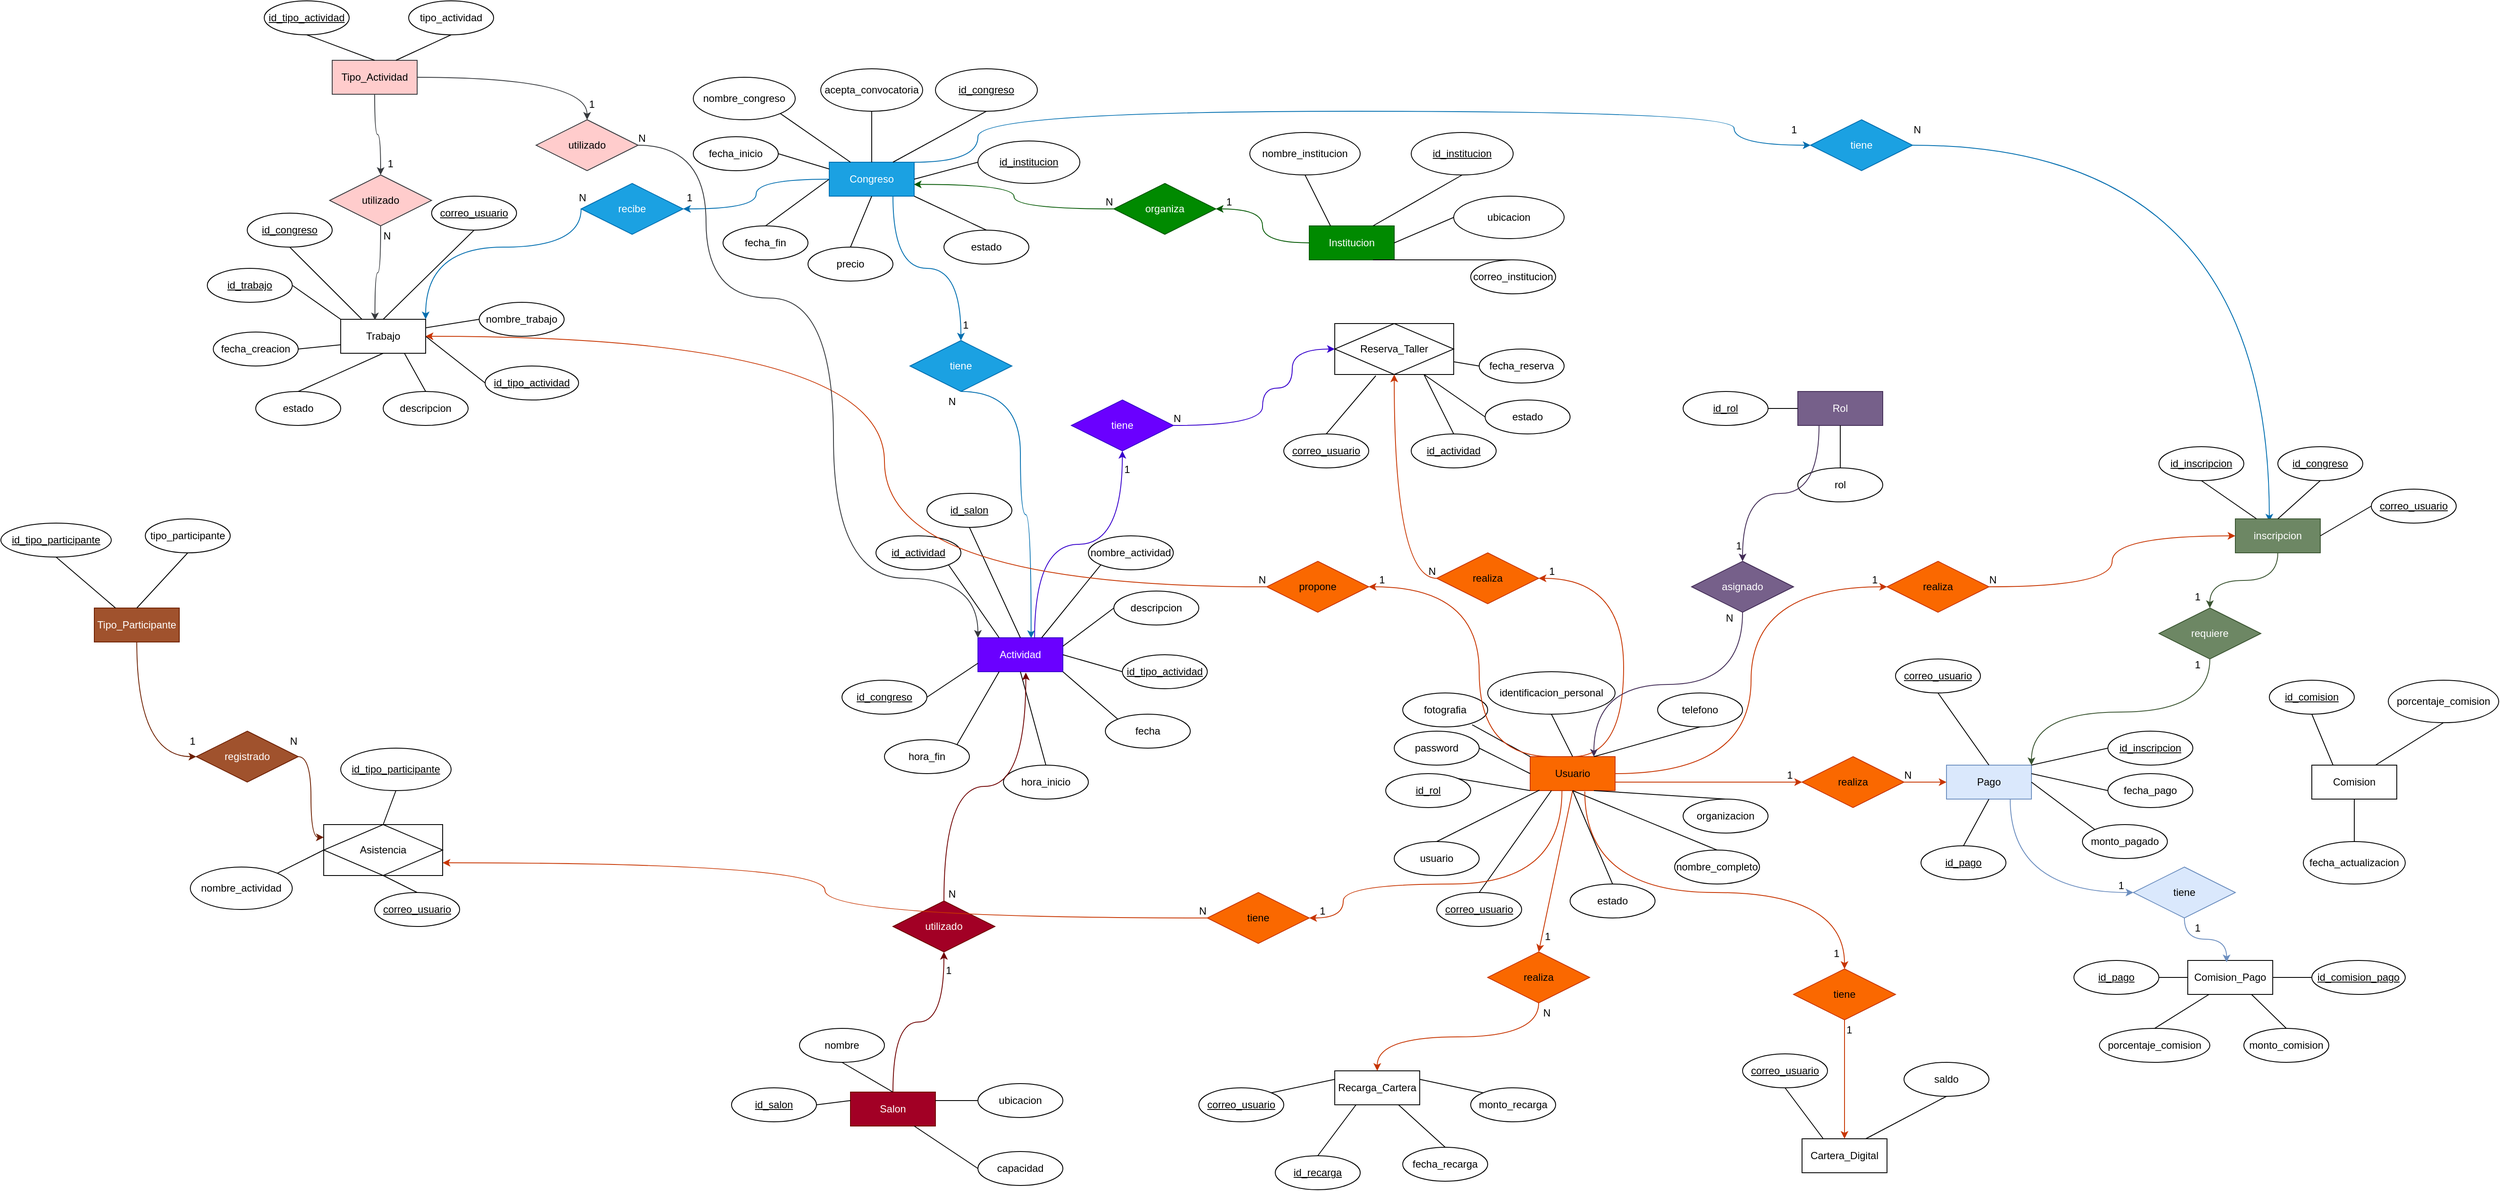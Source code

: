 <mxfile version="28.2.3">
  <diagram name="Página-1" id="9tddCAyyv5_jmZBTEzsa">
    <mxGraphModel grid="1" page="1" gridSize="10" guides="1" tooltips="1" connect="1" arrows="1" fold="1" pageScale="1" pageWidth="827" pageHeight="1169" math="0" shadow="0">
      <root>
        <mxCell id="0" />
        <mxCell id="1" parent="0" />
        <mxCell id="QORwbKje30vpNNg77NLy-1" value="&lt;div&gt;Congreso&lt;/div&gt;" style="whiteSpace=wrap;html=1;align=center;fillColor=#1ba1e2;fontColor=#ffffff;strokeColor=#006EAF;" vertex="1" parent="1">
          <mxGeometry x="-45" y="30" width="100" height="40" as="geometry" />
        </mxCell>
        <mxCell id="QORwbKje30vpNNg77NLy-2" value="nombre_congreso" style="ellipse;whiteSpace=wrap;html=1;align=center;" vertex="1" parent="1">
          <mxGeometry x="-205" y="-70" width="120" height="50" as="geometry" />
        </mxCell>
        <mxCell id="QORwbKje30vpNNg77NLy-5" value="Institucion" style="whiteSpace=wrap;html=1;align=center;fillColor=#008a00;fontColor=#ffffff;strokeColor=#005700;" vertex="1" parent="1">
          <mxGeometry x="520" y="105" width="100" height="40" as="geometry" />
        </mxCell>
        <mxCell id="QORwbKje30vpNNg77NLy-6" value="nombre_institucion" style="ellipse;whiteSpace=wrap;html=1;align=center;" vertex="1" parent="1">
          <mxGeometry x="450" y="-5" width="130" height="50" as="geometry" />
        </mxCell>
        <mxCell id="QORwbKje30vpNNg77NLy-9" value="&lt;div&gt;id_institucion&lt;/div&gt;" style="ellipse;whiteSpace=wrap;html=1;align=center;fontStyle=4;" vertex="1" parent="1">
          <mxGeometry x="640" y="-5" width="120" height="50" as="geometry" />
        </mxCell>
        <mxCell id="QORwbKje30vpNNg77NLy-10" value="&lt;div&gt;id_congreso&lt;/div&gt;" style="ellipse;whiteSpace=wrap;html=1;align=center;fontStyle=4;" vertex="1" parent="1">
          <mxGeometry x="80" y="-80" width="120" height="50" as="geometry" />
        </mxCell>
        <mxCell id="QORwbKje30vpNNg77NLy-13" value="ubicacion" style="ellipse;whiteSpace=wrap;html=1;align=center;" vertex="1" parent="1">
          <mxGeometry x="690" y="70" width="130" height="50" as="geometry" />
        </mxCell>
        <mxCell id="QORwbKje30vpNNg77NLy-14" value="&lt;div&gt;id_institucion&lt;/div&gt;" style="ellipse;whiteSpace=wrap;html=1;align=center;fontStyle=4;" vertex="1" parent="1">
          <mxGeometry x="130" y="5" width="120" height="50" as="geometry" />
        </mxCell>
        <mxCell id="QORwbKje30vpNNg77NLy-22" value="&lt;div&gt;Rol&lt;/div&gt;" style="whiteSpace=wrap;html=1;align=center;fillColor=#76608a;fontColor=#ffffff;strokeColor=#432D57;" vertex="1" parent="1">
          <mxGeometry x="1095" y="300" width="100" height="40" as="geometry" />
        </mxCell>
        <mxCell id="QORwbKje30vpNNg77NLy-23" value="id_rol" style="ellipse;whiteSpace=wrap;html=1;align=center;fontStyle=4;" vertex="1" parent="1">
          <mxGeometry x="960" y="300" width="100" height="40" as="geometry" />
        </mxCell>
        <mxCell id="QORwbKje30vpNNg77NLy-24" value="rol" style="ellipse;whiteSpace=wrap;html=1;align=center;" vertex="1" parent="1">
          <mxGeometry x="1095" y="390" width="100" height="40" as="geometry" />
        </mxCell>
        <mxCell id="QORwbKje30vpNNg77NLy-26" value="Usuario" style="whiteSpace=wrap;html=1;align=center;fillColor=#fa6800;fontColor=#000000;strokeColor=#C73500;" vertex="1" parent="1">
          <mxGeometry x="780" y="730" width="100" height="40" as="geometry" />
        </mxCell>
        <mxCell id="QORwbKje30vpNNg77NLy-27" value="nombre_completo" style="ellipse;whiteSpace=wrap;html=1;align=center;" vertex="1" parent="1">
          <mxGeometry x="950" y="840" width="100" height="40" as="geometry" />
        </mxCell>
        <mxCell id="QORwbKje30vpNNg77NLy-28" value="correo_usuario" style="ellipse;whiteSpace=wrap;html=1;align=center;fontStyle=4;" vertex="1" parent="1">
          <mxGeometry x="670" y="890" width="100" height="40" as="geometry" />
        </mxCell>
        <mxCell id="QORwbKje30vpNNg77NLy-33" value="fotografia" style="ellipse;whiteSpace=wrap;html=1;align=center;" vertex="1" parent="1">
          <mxGeometry x="630" y="655" width="100" height="40" as="geometry" />
        </mxCell>
        <mxCell id="QORwbKje30vpNNg77NLy-34" value="organizacion" style="ellipse;whiteSpace=wrap;html=1;align=center;" vertex="1" parent="1">
          <mxGeometry x="960" y="780" width="100" height="40" as="geometry" />
        </mxCell>
        <mxCell id="QORwbKje30vpNNg77NLy-36" value="telefono" style="ellipse;whiteSpace=wrap;html=1;align=center;" vertex="1" parent="1">
          <mxGeometry x="930" y="655" width="100" height="40" as="geometry" />
        </mxCell>
        <mxCell id="QORwbKje30vpNNg77NLy-37" value="identificacion_personal" style="ellipse;whiteSpace=wrap;html=1;align=center;" vertex="1" parent="1">
          <mxGeometry x="730" y="630" width="150" height="50" as="geometry" />
        </mxCell>
        <mxCell id="QORwbKje30vpNNg77NLy-38" value="" style="endArrow=none;html=1;rounded=0;exitX=0.817;exitY=0.936;exitDx=0;exitDy=0;entryX=0;entryY=0;entryDx=0;entryDy=0;exitPerimeter=0;" edge="1" parent="1" source="QORwbKje30vpNNg77NLy-33" target="QORwbKje30vpNNg77NLy-26">
          <mxGeometry relative="1" as="geometry">
            <mxPoint x="530" y="780" as="sourcePoint" />
            <mxPoint x="690" y="780" as="targetPoint" />
          </mxGeometry>
        </mxCell>
        <mxCell id="QORwbKje30vpNNg77NLy-39" value="" style="endArrow=none;html=1;rounded=0;exitX=0.5;exitY=0;exitDx=0;exitDy=0;entryX=0.5;entryY=1;entryDx=0;entryDy=0;" edge="1" parent="1" source="QORwbKje30vpNNg77NLy-26" target="QORwbKje30vpNNg77NLy-37">
          <mxGeometry relative="1" as="geometry">
            <mxPoint x="620" y="810" as="sourcePoint" />
            <mxPoint x="680" y="800" as="targetPoint" />
          </mxGeometry>
        </mxCell>
        <mxCell id="QORwbKje30vpNNg77NLy-40" value="" style="endArrow=none;html=1;rounded=0;exitX=0.75;exitY=0;exitDx=0;exitDy=0;entryX=0.5;entryY=1;entryDx=0;entryDy=0;" edge="1" parent="1" source="QORwbKje30vpNNg77NLy-26" target="QORwbKje30vpNNg77NLy-36">
          <mxGeometry relative="1" as="geometry">
            <mxPoint x="760" y="800" as="sourcePoint" />
            <mxPoint x="820" y="790" as="targetPoint" />
          </mxGeometry>
        </mxCell>
        <mxCell id="QORwbKje30vpNNg77NLy-42" value="" style="endArrow=none;html=1;rounded=0;exitX=0.5;exitY=0;exitDx=0;exitDy=0;entryX=0.25;entryY=1;entryDx=0;entryDy=0;" edge="1" parent="1" source="QORwbKje30vpNNg77NLy-28" target="QORwbKje30vpNNg77NLy-26">
          <mxGeometry relative="1" as="geometry">
            <mxPoint x="870" y="800" as="sourcePoint" />
            <mxPoint x="930" y="790" as="targetPoint" />
          </mxGeometry>
        </mxCell>
        <mxCell id="QORwbKje30vpNNg77NLy-43" value="" style="endArrow=none;html=1;rounded=0;exitX=0.5;exitY=0;exitDx=0;exitDy=0;entryX=0.5;entryY=1;entryDx=0;entryDy=0;" edge="1" parent="1" source="QORwbKje30vpNNg77NLy-27" target="QORwbKje30vpNNg77NLy-26">
          <mxGeometry relative="1" as="geometry">
            <mxPoint x="840" y="800" as="sourcePoint" />
            <mxPoint x="900" y="790" as="targetPoint" />
          </mxGeometry>
        </mxCell>
        <mxCell id="QORwbKje30vpNNg77NLy-44" value="" style="endArrow=none;html=1;rounded=0;exitX=0.5;exitY=0;exitDx=0;exitDy=0;entryX=0.75;entryY=1;entryDx=0;entryDy=0;" edge="1" parent="1" source="QORwbKje30vpNNg77NLy-34" target="QORwbKje30vpNNg77NLy-26">
          <mxGeometry relative="1" as="geometry">
            <mxPoint x="920" y="800" as="sourcePoint" />
            <mxPoint x="980" y="790" as="targetPoint" />
          </mxGeometry>
        </mxCell>
        <mxCell id="QORwbKje30vpNNg77NLy-47" value="" style="endArrow=none;html=1;rounded=0;exitX=0.5;exitY=0;exitDx=0;exitDy=0;entryX=0.109;entryY=0.986;entryDx=0;entryDy=0;entryPerimeter=0;" edge="1" parent="1" source="mRMyevoJqQ1D1pg7wSBp-2" target="QORwbKje30vpNNg77NLy-26">
          <mxGeometry relative="1" as="geometry">
            <mxPoint x="705.254" y="785.817" as="sourcePoint" />
            <mxPoint x="790" y="780" as="targetPoint" />
          </mxGeometry>
        </mxCell>
        <mxCell id="QORwbKje30vpNNg77NLy-53" value="" style="endArrow=none;html=1;rounded=0;exitX=1;exitY=0.5;exitDx=0;exitDy=0;entryX=0;entryY=0.5;entryDx=0;entryDy=0;" edge="1" parent="1" source="QORwbKje30vpNNg77NLy-23" target="QORwbKje30vpNNg77NLy-22">
          <mxGeometry relative="1" as="geometry">
            <mxPoint x="1035" y="340" as="sourcePoint" />
            <mxPoint x="1095" y="280" as="targetPoint" />
          </mxGeometry>
        </mxCell>
        <mxCell id="QORwbKje30vpNNg77NLy-54" value="" style="endArrow=none;html=1;rounded=0;exitX=0.5;exitY=0;exitDx=0;exitDy=0;entryX=0.5;entryY=1;entryDx=0;entryDy=0;" edge="1" parent="1" source="QORwbKje30vpNNg77NLy-24" target="QORwbKje30vpNNg77NLy-22">
          <mxGeometry relative="1" as="geometry">
            <mxPoint x="1095" y="430" as="sourcePoint" />
            <mxPoint x="1155" y="370" as="targetPoint" />
          </mxGeometry>
        </mxCell>
        <mxCell id="QORwbKje30vpNNg77NLy-55" value="" style="endArrow=none;html=1;rounded=0;exitX=1;exitY=1;exitDx=0;exitDy=0;entryX=0.25;entryY=0;entryDx=0;entryDy=0;" edge="1" parent="1" source="QORwbKje30vpNNg77NLy-2" target="QORwbKje30vpNNg77NLy-1">
          <mxGeometry relative="1" as="geometry">
            <mxPoint x="-85" y="60" as="sourcePoint" />
            <mxPoint x="-25" as="targetPoint" />
          </mxGeometry>
        </mxCell>
        <mxCell id="QORwbKje30vpNNg77NLy-56" value="" style="endArrow=none;html=1;rounded=0;exitX=0.75;exitY=0;exitDx=0;exitDy=0;entryX=0.5;entryY=1;entryDx=0;entryDy=0;" edge="1" parent="1" source="QORwbKje30vpNNg77NLy-1" target="QORwbKje30vpNNg77NLy-10">
          <mxGeometry relative="1" as="geometry">
            <mxPoint x="55" y="50" as="sourcePoint" />
            <mxPoint x="115" y="-10" as="targetPoint" />
          </mxGeometry>
        </mxCell>
        <mxCell id="QORwbKje30vpNNg77NLy-57" value="" style="endArrow=none;html=1;rounded=0;exitX=1;exitY=0.5;exitDx=0;exitDy=0;entryX=0;entryY=0.5;entryDx=0;entryDy=0;" edge="1" parent="1" source="QORwbKje30vpNNg77NLy-1" target="QORwbKje30vpNNg77NLy-14">
          <mxGeometry relative="1" as="geometry">
            <mxPoint x="115" y="50" as="sourcePoint" />
            <mxPoint x="175" y="-10" as="targetPoint" />
          </mxGeometry>
        </mxCell>
        <mxCell id="QORwbKje30vpNNg77NLy-58" value="" style="endArrow=none;html=1;rounded=0;exitX=0.5;exitY=1;exitDx=0;exitDy=0;entryX=0.25;entryY=0;entryDx=0;entryDy=0;" edge="1" parent="1" source="QORwbKje30vpNNg77NLy-6" target="QORwbKje30vpNNg77NLy-5">
          <mxGeometry relative="1" as="geometry">
            <mxPoint x="560" y="85" as="sourcePoint" />
            <mxPoint x="620" y="25" as="targetPoint" />
          </mxGeometry>
        </mxCell>
        <mxCell id="QORwbKje30vpNNg77NLy-59" value="" style="endArrow=none;html=1;rounded=0;exitX=0.75;exitY=0;exitDx=0;exitDy=0;entryX=0.5;entryY=1;entryDx=0;entryDy=0;" edge="1" parent="1" source="QORwbKje30vpNNg77NLy-5" target="QORwbKje30vpNNg77NLy-9">
          <mxGeometry relative="1" as="geometry">
            <mxPoint x="600" y="135" as="sourcePoint" />
            <mxPoint x="660" y="75" as="targetPoint" />
          </mxGeometry>
        </mxCell>
        <mxCell id="QORwbKje30vpNNg77NLy-60" value="" style="endArrow=none;html=1;rounded=0;exitX=1;exitY=0.5;exitDx=0;exitDy=0;entryX=0;entryY=0.5;entryDx=0;entryDy=0;" edge="1" parent="1" source="QORwbKje30vpNNg77NLy-5" target="QORwbKje30vpNNg77NLy-13">
          <mxGeometry relative="1" as="geometry">
            <mxPoint x="680" y="125" as="sourcePoint" />
            <mxPoint x="740" y="65" as="targetPoint" />
          </mxGeometry>
        </mxCell>
        <mxCell id="QORwbKje30vpNNg77NLy-61" value="fecha_inicio" style="ellipse;whiteSpace=wrap;html=1;align=center;" vertex="1" parent="1">
          <mxGeometry x="-205" width="100" height="40" as="geometry" />
        </mxCell>
        <mxCell id="QORwbKje30vpNNg77NLy-62" value="fecha_fin" style="ellipse;whiteSpace=wrap;html=1;align=center;" vertex="1" parent="1">
          <mxGeometry x="-170" y="105" width="100" height="40" as="geometry" />
        </mxCell>
        <mxCell id="QORwbKje30vpNNg77NLy-63" value="" style="endArrow=none;html=1;rounded=0;exitX=0.5;exitY=0;exitDx=0;exitDy=0;entryX=0;entryY=0.5;entryDx=0;entryDy=0;" edge="1" parent="1" source="QORwbKje30vpNNg77NLy-62" target="QORwbKje30vpNNg77NLy-1">
          <mxGeometry relative="1" as="geometry">
            <mxPoint x="-55" y="60" as="sourcePoint" />
            <mxPoint x="105" y="60" as="targetPoint" />
          </mxGeometry>
        </mxCell>
        <mxCell id="QORwbKje30vpNNg77NLy-65" value="" style="endArrow=none;html=1;rounded=0;exitX=1;exitY=0.5;exitDx=0;exitDy=0;entryX=0;entryY=0.2;entryDx=0;entryDy=0;entryPerimeter=0;" edge="1" parent="1" source="QORwbKje30vpNNg77NLy-61" target="QORwbKje30vpNNg77NLy-1">
          <mxGeometry relative="1" as="geometry">
            <mxPoint x="-75" y="90" as="sourcePoint" />
            <mxPoint x="-15" y="60" as="targetPoint" />
          </mxGeometry>
        </mxCell>
        <mxCell id="QORwbKje30vpNNg77NLy-66" value="precio" style="ellipse;whiteSpace=wrap;html=1;align=center;" vertex="1" parent="1">
          <mxGeometry x="-70" y="130" width="100" height="40" as="geometry" />
        </mxCell>
        <mxCell id="QORwbKje30vpNNg77NLy-68" value="" style="endArrow=none;html=1;rounded=0;exitX=0.5;exitY=0;exitDx=0;exitDy=0;entryX=0.5;entryY=1;entryDx=0;entryDy=0;" edge="1" parent="1" source="QORwbKje30vpNNg77NLy-66" target="QORwbKje30vpNNg77NLy-1">
          <mxGeometry relative="1" as="geometry">
            <mxPoint x="-75" y="130" as="sourcePoint" />
            <mxPoint x="-15" y="100" as="targetPoint" />
          </mxGeometry>
        </mxCell>
        <mxCell id="QORwbKje30vpNNg77NLy-69" value="Actividad" style="whiteSpace=wrap;html=1;align=center;fillColor=#6a00ff;fontColor=#ffffff;strokeColor=#3700CC;" vertex="1" parent="1">
          <mxGeometry x="130" y="590" width="100" height="40" as="geometry" />
        </mxCell>
        <mxCell id="QORwbKje30vpNNg77NLy-70" value="id_actividad" style="ellipse;whiteSpace=wrap;html=1;align=center;fontStyle=4;" vertex="1" parent="1">
          <mxGeometry x="10" y="470" width="100" height="40" as="geometry" />
        </mxCell>
        <mxCell id="QORwbKje30vpNNg77NLy-72" value="nombre_actividad" style="ellipse;whiteSpace=wrap;html=1;align=center;" vertex="1" parent="1">
          <mxGeometry x="260" y="470" width="100" height="40" as="geometry" />
        </mxCell>
        <mxCell id="QORwbKje30vpNNg77NLy-73" value="descripcion" style="ellipse;whiteSpace=wrap;html=1;align=center;" vertex="1" parent="1">
          <mxGeometry x="290" y="535" width="100" height="40" as="geometry" />
        </mxCell>
        <mxCell id="QORwbKje30vpNNg77NLy-75" value="hora_inicio" style="ellipse;whiteSpace=wrap;html=1;align=center;" vertex="1" parent="1">
          <mxGeometry x="160" y="740" width="100" height="40" as="geometry" />
        </mxCell>
        <mxCell id="QORwbKje30vpNNg77NLy-86" value="id_tipo_participante" style="ellipse;whiteSpace=wrap;html=1;align=center;fontStyle=4;" vertex="1" parent="1">
          <mxGeometry x="-620" y="720" width="130" height="50" as="geometry" />
        </mxCell>
        <mxCell id="QORwbKje30vpNNg77NLy-87" value="correo_usuario" style="ellipse;whiteSpace=wrap;html=1;align=center;fontStyle=4;" vertex="1" parent="1">
          <mxGeometry x="-580" y="890" width="100" height="40" as="geometry" />
        </mxCell>
        <mxCell id="QORwbKje30vpNNg77NLy-88" value="" style="endArrow=none;html=1;rounded=0;exitX=0.5;exitY=1;exitDx=0;exitDy=0;entryX=0.5;entryY=0;entryDx=0;entryDy=0;" edge="1" parent="1" source="QORwbKje30vpNNg77NLy-86" target="ftlTWCX49KMTjXwGCHC8-98">
          <mxGeometry relative="1" as="geometry">
            <mxPoint x="-297" y="920" as="sourcePoint" />
            <mxPoint x="-457" y="820" as="targetPoint" />
          </mxGeometry>
        </mxCell>
        <mxCell id="QORwbKje30vpNNg77NLy-89" value="" style="endArrow=none;html=1;rounded=0;exitX=0.5;exitY=0;exitDx=0;exitDy=0;entryX=0.5;entryY=1;entryDx=0;entryDy=0;" edge="1" parent="1" source="QORwbKje30vpNNg77NLy-87" target="ftlTWCX49KMTjXwGCHC8-98">
          <mxGeometry relative="1" as="geometry">
            <mxPoint x="-617" y="850" as="sourcePoint" />
            <mxPoint x="-457" y="860" as="targetPoint" />
          </mxGeometry>
        </mxCell>
        <mxCell id="QORwbKje30vpNNg77NLy-96" value="" style="endArrow=none;html=1;rounded=0;exitX=1;exitY=0;exitDx=0;exitDy=0;entryX=0.25;entryY=1;entryDx=0;entryDy=0;" edge="1" parent="1" source="QORwbKje30vpNNg77NLy-76" target="QORwbKje30vpNNg77NLy-69">
          <mxGeometry relative="1" as="geometry">
            <mxPoint x="90" y="650" as="sourcePoint" />
            <mxPoint x="150" y="710" as="targetPoint" />
          </mxGeometry>
        </mxCell>
        <mxCell id="QORwbKje30vpNNg77NLy-97" value="" style="endArrow=none;html=1;rounded=0;exitX=0.5;exitY=0;exitDx=0;exitDy=0;entryX=0.5;entryY=1;entryDx=0;entryDy=0;" edge="1" parent="1" source="QORwbKje30vpNNg77NLy-75" target="QORwbKje30vpNNg77NLy-69">
          <mxGeometry relative="1" as="geometry">
            <mxPoint x="170" y="660" as="sourcePoint" />
            <mxPoint x="230" y="720" as="targetPoint" />
          </mxGeometry>
        </mxCell>
        <mxCell id="QORwbKje30vpNNg77NLy-98" value="" style="endArrow=none;html=1;rounded=0;exitX=0;exitY=0.5;exitDx=0;exitDy=0;entryX=1;entryY=0.5;entryDx=0;entryDy=0;" edge="1" parent="1" source="ftlTWCX49KMTjXwGCHC8-31" target="QORwbKje30vpNNg77NLy-69">
          <mxGeometry relative="1" as="geometry">
            <mxPoint x="300" y="620" as="sourcePoint" />
            <mxPoint x="320" y="700" as="targetPoint" />
          </mxGeometry>
        </mxCell>
        <mxCell id="QORwbKje30vpNNg77NLy-99" value="" style="endArrow=none;html=1;rounded=0;exitX=1;exitY=0.25;exitDx=0;exitDy=0;entryX=0;entryY=0.5;entryDx=0;entryDy=0;" edge="1" parent="1" source="QORwbKje30vpNNg77NLy-69" target="QORwbKje30vpNNg77NLy-73">
          <mxGeometry relative="1" as="geometry">
            <mxPoint x="240" y="560" as="sourcePoint" />
            <mxPoint x="300" y="620" as="targetPoint" />
          </mxGeometry>
        </mxCell>
        <mxCell id="QORwbKje30vpNNg77NLy-100" value="" style="endArrow=none;html=1;rounded=0;exitX=0.75;exitY=0;exitDx=0;exitDy=0;entryX=0;entryY=1;entryDx=0;entryDy=0;" edge="1" parent="1" source="QORwbKje30vpNNg77NLy-69" target="QORwbKje30vpNNg77NLy-72">
          <mxGeometry relative="1" as="geometry">
            <mxPoint x="230" y="550" as="sourcePoint" />
            <mxPoint x="290" y="610" as="targetPoint" />
          </mxGeometry>
        </mxCell>
        <mxCell id="QORwbKje30vpNNg77NLy-101" value="" style="endArrow=none;html=1;rounded=0;exitX=0.5;exitY=0;exitDx=0;exitDy=0;entryX=0.5;entryY=1;entryDx=0;entryDy=0;" edge="1" parent="1" source="QORwbKje30vpNNg77NLy-69" target="QORwbKje30vpNNg77NLy-106">
          <mxGeometry relative="1" as="geometry">
            <mxPoint x="160" y="550" as="sourcePoint" />
            <mxPoint x="180" y="520" as="targetPoint" />
          </mxGeometry>
        </mxCell>
        <mxCell id="QORwbKje30vpNNg77NLy-102" value="" style="endArrow=none;html=1;rounded=0;exitX=0.25;exitY=0;exitDx=0;exitDy=0;entryX=1;entryY=1;entryDx=0;entryDy=0;" edge="1" parent="1" source="QORwbKje30vpNNg77NLy-69" target="QORwbKje30vpNNg77NLy-70">
          <mxGeometry relative="1" as="geometry">
            <mxPoint x="110" y="550" as="sourcePoint" />
            <mxPoint x="170" y="610" as="targetPoint" />
          </mxGeometry>
        </mxCell>
        <mxCell id="QORwbKje30vpNNg77NLy-106" value="id_salon" style="ellipse;whiteSpace=wrap;html=1;align=center;fontStyle=4;" vertex="1" parent="1">
          <mxGeometry x="70" y="420" width="100" height="40" as="geometry" />
        </mxCell>
        <mxCell id="QORwbKje30vpNNg77NLy-107" value="Salon" style="whiteSpace=wrap;html=1;align=center;fillColor=#a20025;fontColor=#ffffff;strokeColor=#6F0000;" vertex="1" parent="1">
          <mxGeometry x="-20" y="1125" width="100" height="40" as="geometry" />
        </mxCell>
        <mxCell id="QORwbKje30vpNNg77NLy-108" value="id_salon" style="ellipse;whiteSpace=wrap;html=1;align=center;fontStyle=4;" vertex="1" parent="1">
          <mxGeometry x="-160" y="1120" width="100" height="40" as="geometry" />
        </mxCell>
        <mxCell id="QORwbKje30vpNNg77NLy-109" value="nombre" style="ellipse;whiteSpace=wrap;html=1;align=center;" vertex="1" parent="1">
          <mxGeometry x="-80" y="1050" width="100" height="40" as="geometry" />
        </mxCell>
        <mxCell id="QORwbKje30vpNNg77NLy-110" value="ubicacion" style="ellipse;whiteSpace=wrap;html=1;align=center;" vertex="1" parent="1">
          <mxGeometry x="130" y="1115" width="100" height="40" as="geometry" />
        </mxCell>
        <mxCell id="QORwbKje30vpNNg77NLy-111" value="" style="endArrow=none;html=1;rounded=0;exitX=0;exitY=0.25;exitDx=0;exitDy=0;entryX=1;entryY=0.5;entryDx=0;entryDy=0;" edge="1" parent="1" source="QORwbKje30vpNNg77NLy-107" target="QORwbKje30vpNNg77NLy-108">
          <mxGeometry relative="1" as="geometry">
            <mxPoint x="-80" y="1225" as="sourcePoint" />
            <mxPoint x="-80" y="1115" as="targetPoint" />
          </mxGeometry>
        </mxCell>
        <mxCell id="QORwbKje30vpNNg77NLy-112" value="" style="endArrow=none;html=1;rounded=0;exitX=0.5;exitY=0;exitDx=0;exitDy=0;entryX=0.5;entryY=1;entryDx=0;entryDy=0;" edge="1" parent="1" source="QORwbKje30vpNNg77NLy-107" target="QORwbKje30vpNNg77NLy-109">
          <mxGeometry relative="1" as="geometry">
            <mxPoint x="110" y="1145" as="sourcePoint" />
            <mxPoint x="50" y="1095" as="targetPoint" />
          </mxGeometry>
        </mxCell>
        <mxCell id="QORwbKje30vpNNg77NLy-113" value="" style="endArrow=none;html=1;rounded=0;exitX=0;exitY=0.5;exitDx=0;exitDy=0;entryX=1;entryY=0.25;entryDx=0;entryDy=0;" edge="1" parent="1" source="QORwbKje30vpNNg77NLy-110" target="QORwbKje30vpNNg77NLy-107">
          <mxGeometry relative="1" as="geometry">
            <mxPoint x="150" y="1155" as="sourcePoint" />
            <mxPoint x="90" y="1105" as="targetPoint" />
          </mxGeometry>
        </mxCell>
        <mxCell id="mRMyevoJqQ1D1pg7wSBp-1" value="password" style="ellipse;whiteSpace=wrap;html=1;align=center;" vertex="1" parent="1">
          <mxGeometry x="620" y="700" width="100" height="40" as="geometry" />
        </mxCell>
        <mxCell id="mRMyevoJqQ1D1pg7wSBp-2" value="usuario" style="ellipse;whiteSpace=wrap;html=1;align=center;" vertex="1" parent="1">
          <mxGeometry x="620" y="830" width="100" height="40" as="geometry" />
        </mxCell>
        <mxCell id="mRMyevoJqQ1D1pg7wSBp-4" value="" style="endArrow=none;html=1;rounded=0;exitX=1;exitY=0.5;exitDx=0;exitDy=0;entryX=0;entryY=0.5;entryDx=0;entryDy=0;" edge="1" parent="1" source="mRMyevoJqQ1D1pg7wSBp-1" target="QORwbKje30vpNNg77NLy-26">
          <mxGeometry relative="1" as="geometry">
            <mxPoint x="710" y="911" as="sourcePoint" />
            <mxPoint x="741" y="800" as="targetPoint" />
          </mxGeometry>
        </mxCell>
        <mxCell id="mRMyevoJqQ1D1pg7wSBp-5" value="&lt;div&gt;id_rol&lt;/div&gt;" style="ellipse;whiteSpace=wrap;html=1;align=center;fontStyle=4;" vertex="1" parent="1">
          <mxGeometry x="610" y="750" width="100" height="40" as="geometry" />
        </mxCell>
        <mxCell id="mRMyevoJqQ1D1pg7wSBp-6" value="" style="endArrow=none;html=1;rounded=0;exitX=1;exitY=0;exitDx=0;exitDy=0;entryX=0;entryY=1;entryDx=0;entryDy=0;" edge="1" parent="1" source="mRMyevoJqQ1D1pg7wSBp-5" target="QORwbKje30vpNNg77NLy-26">
          <mxGeometry relative="1" as="geometry">
            <mxPoint x="710" y="846" as="sourcePoint" />
            <mxPoint x="805" y="820" as="targetPoint" />
          </mxGeometry>
        </mxCell>
        <mxCell id="mRMyevoJqQ1D1pg7wSBp-14" value="Pago" style="whiteSpace=wrap;html=1;align=center;fillColor=#dae8fc;strokeColor=#6c8ebf;" vertex="1" parent="1">
          <mxGeometry x="1270" y="740" width="100" height="40" as="geometry" />
        </mxCell>
        <mxCell id="mRMyevoJqQ1D1pg7wSBp-15" value="correo_usuario" style="ellipse;whiteSpace=wrap;html=1;align=center;fontStyle=4;" vertex="1" parent="1">
          <mxGeometry x="1210" y="615" width="100" height="40" as="geometry" />
        </mxCell>
        <mxCell id="mRMyevoJqQ1D1pg7wSBp-16" value="" style="endArrow=none;html=1;rounded=0;exitX=0.5;exitY=1;exitDx=0;exitDy=0;entryX=0.5;entryY=0;entryDx=0;entryDy=0;" edge="1" parent="1" source="mRMyevoJqQ1D1pg7wSBp-15" target="mRMyevoJqQ1D1pg7wSBp-14">
          <mxGeometry relative="1" as="geometry">
            <mxPoint x="1100" y="790" as="sourcePoint" />
            <mxPoint x="1260" y="790" as="targetPoint" />
          </mxGeometry>
        </mxCell>
        <mxCell id="mRMyevoJqQ1D1pg7wSBp-18" value="fecha_pago" style="ellipse;whiteSpace=wrap;html=1;align=center;" vertex="1" parent="1">
          <mxGeometry x="1460" y="750" width="100" height="40" as="geometry" />
        </mxCell>
        <mxCell id="mRMyevoJqQ1D1pg7wSBp-20" value="monto_pagado" style="ellipse;whiteSpace=wrap;html=1;align=center;" vertex="1" parent="1">
          <mxGeometry x="1430" y="810" width="100" height="40" as="geometry" />
        </mxCell>
        <mxCell id="mRMyevoJqQ1D1pg7wSBp-22" value="id_pago" style="ellipse;whiteSpace=wrap;html=1;align=center;fontStyle=4;" vertex="1" parent="1">
          <mxGeometry x="1240" y="835" width="100" height="40" as="geometry" />
        </mxCell>
        <mxCell id="mRMyevoJqQ1D1pg7wSBp-25" value="" style="endArrow=none;html=1;rounded=0;exitX=0;exitY=0.5;exitDx=0;exitDy=0;entryX=1;entryY=0.25;entryDx=0;entryDy=0;" edge="1" parent="1" source="mRMyevoJqQ1D1pg7wSBp-18" target="mRMyevoJqQ1D1pg7wSBp-14">
          <mxGeometry relative="1" as="geometry">
            <mxPoint x="1380" y="740" as="sourcePoint" />
            <mxPoint x="1440" y="825" as="targetPoint" />
          </mxGeometry>
        </mxCell>
        <mxCell id="mRMyevoJqQ1D1pg7wSBp-26" value="" style="endArrow=none;html=1;rounded=0;exitX=0;exitY=0;exitDx=0;exitDy=0;entryX=1;entryY=0.5;entryDx=0;entryDy=0;" edge="1" parent="1" source="mRMyevoJqQ1D1pg7wSBp-20" target="mRMyevoJqQ1D1pg7wSBp-14">
          <mxGeometry relative="1" as="geometry">
            <mxPoint x="1410" y="780" as="sourcePoint" />
            <mxPoint x="1470" y="865" as="targetPoint" />
          </mxGeometry>
        </mxCell>
        <mxCell id="mRMyevoJqQ1D1pg7wSBp-28" value="" style="endArrow=none;html=1;rounded=0;exitX=0.5;exitY=1;exitDx=0;exitDy=0;entryX=0.5;entryY=0;entryDx=0;entryDy=0;" edge="1" parent="1" source="mRMyevoJqQ1D1pg7wSBp-14" target="mRMyevoJqQ1D1pg7wSBp-22">
          <mxGeometry relative="1" as="geometry">
            <mxPoint x="1340" y="810" as="sourcePoint" />
            <mxPoint x="1400" y="895" as="targetPoint" />
          </mxGeometry>
        </mxCell>
        <mxCell id="mRMyevoJqQ1D1pg7wSBp-29" value="Cartera_Digital" style="whiteSpace=wrap;html=1;align=center;" vertex="1" parent="1">
          <mxGeometry x="1100" y="1180" width="100" height="40" as="geometry" />
        </mxCell>
        <mxCell id="mRMyevoJqQ1D1pg7wSBp-30" value="correo_usuario" style="ellipse;whiteSpace=wrap;html=1;align=center;fontStyle=4;" vertex="1" parent="1">
          <mxGeometry x="1030" y="1080" width="100" height="40" as="geometry" />
        </mxCell>
        <mxCell id="mRMyevoJqQ1D1pg7wSBp-32" value="saldo" style="ellipse;whiteSpace=wrap;html=1;align=center;" vertex="1" parent="1">
          <mxGeometry x="1220" y="1090" width="100" height="40" as="geometry" />
        </mxCell>
        <mxCell id="mRMyevoJqQ1D1pg7wSBp-33" value="Recarga_Cartera" style="whiteSpace=wrap;html=1;align=center;" vertex="1" parent="1">
          <mxGeometry x="550" y="1100" width="100" height="40" as="geometry" />
        </mxCell>
        <mxCell id="mRMyevoJqQ1D1pg7wSBp-34" value="correo_usuario" style="ellipse;whiteSpace=wrap;html=1;align=center;fontStyle=4;" vertex="1" parent="1">
          <mxGeometry x="390" y="1120" width="100" height="40" as="geometry" />
        </mxCell>
        <mxCell id="mRMyevoJqQ1D1pg7wSBp-35" value="monto_recarga" style="ellipse;whiteSpace=wrap;html=1;align=center;" vertex="1" parent="1">
          <mxGeometry x="710" y="1120" width="100" height="40" as="geometry" />
        </mxCell>
        <mxCell id="mRMyevoJqQ1D1pg7wSBp-36" value="id_recarga" style="ellipse;whiteSpace=wrap;html=1;align=center;fontStyle=4;" vertex="1" parent="1">
          <mxGeometry x="480" y="1200" width="100" height="40" as="geometry" />
        </mxCell>
        <mxCell id="mRMyevoJqQ1D1pg7wSBp-37" value="fecha_recarga" style="ellipse;whiteSpace=wrap;html=1;align=center;" vertex="1" parent="1">
          <mxGeometry x="630" y="1190" width="100" height="40" as="geometry" />
        </mxCell>
        <mxCell id="mRMyevoJqQ1D1pg7wSBp-38" value="capacidad" style="ellipse;whiteSpace=wrap;html=1;align=center;" vertex="1" parent="1">
          <mxGeometry x="130" y="1195" width="100" height="40" as="geometry" />
        </mxCell>
        <mxCell id="mRMyevoJqQ1D1pg7wSBp-39" value="id_congreso" style="ellipse;whiteSpace=wrap;html=1;align=center;fontStyle=4;" vertex="1" parent="1">
          <mxGeometry x="-30" y="640" width="100" height="40" as="geometry" />
        </mxCell>
        <mxCell id="mRMyevoJqQ1D1pg7wSBp-40" value="" style="endArrow=none;html=1;rounded=0;exitX=1;exitY=0.5;exitDx=0;exitDy=0;entryX=0;entryY=0.75;entryDx=0;entryDy=0;" edge="1" parent="1" source="mRMyevoJqQ1D1pg7wSBp-39" target="QORwbKje30vpNNg77NLy-69">
          <mxGeometry relative="1" as="geometry">
            <mxPoint x="70" y="640" as="sourcePoint" />
            <mxPoint x="130" y="655" as="targetPoint" />
          </mxGeometry>
        </mxCell>
        <mxCell id="mRMyevoJqQ1D1pg7wSBp-41" value="" style="endArrow=none;html=1;rounded=0;exitX=0.75;exitY=1;exitDx=0;exitDy=0;entryX=0;entryY=0.5;entryDx=0;entryDy=0;" edge="1" parent="1" source="QORwbKje30vpNNg77NLy-107" target="mRMyevoJqQ1D1pg7wSBp-38">
          <mxGeometry relative="1" as="geometry">
            <mxPoint x="50" y="1215" as="sourcePoint" />
            <mxPoint x="110" y="1230" as="targetPoint" />
          </mxGeometry>
        </mxCell>
        <mxCell id="mRMyevoJqQ1D1pg7wSBp-43" value="fecha" style="ellipse;whiteSpace=wrap;html=1;align=center;" vertex="1" parent="1">
          <mxGeometry x="280" y="680" width="100" height="40" as="geometry" />
        </mxCell>
        <mxCell id="mRMyevoJqQ1D1pg7wSBp-45" value="" style="endArrow=none;html=1;rounded=0;exitX=1;exitY=1;exitDx=0;exitDy=0;entryX=0;entryY=0;entryDx=0;entryDy=0;" edge="1" parent="1" source="QORwbKje30vpNNg77NLy-69" target="mRMyevoJqQ1D1pg7wSBp-43">
          <mxGeometry relative="1" as="geometry">
            <mxPoint x="240" y="670" as="sourcePoint" />
            <mxPoint x="300" y="685" as="targetPoint" />
          </mxGeometry>
        </mxCell>
        <mxCell id="mRMyevoJqQ1D1pg7wSBp-46" value="" style="endArrow=none;html=1;rounded=0;exitX=0.5;exitY=1;exitDx=0;exitDy=0;entryX=0.25;entryY=0;entryDx=0;entryDy=0;" edge="1" parent="1" source="mRMyevoJqQ1D1pg7wSBp-30" target="mRMyevoJqQ1D1pg7wSBp-29">
          <mxGeometry relative="1" as="geometry">
            <mxPoint x="1040" y="1180" as="sourcePoint" />
            <mxPoint x="1100" y="1195" as="targetPoint" />
          </mxGeometry>
        </mxCell>
        <mxCell id="mRMyevoJqQ1D1pg7wSBp-47" value="" style="endArrow=none;html=1;rounded=0;exitX=0.5;exitY=1;exitDx=0;exitDy=0;entryX=0.75;entryY=0;entryDx=0;entryDy=0;" edge="1" parent="1" source="mRMyevoJqQ1D1pg7wSBp-32" target="mRMyevoJqQ1D1pg7wSBp-29">
          <mxGeometry relative="1" as="geometry">
            <mxPoint x="1170" y="1150" as="sourcePoint" />
            <mxPoint x="1230" y="1165" as="targetPoint" />
          </mxGeometry>
        </mxCell>
        <mxCell id="mRMyevoJqQ1D1pg7wSBp-48" value="" style="endArrow=none;html=1;rounded=0;entryX=0;entryY=0.25;entryDx=0;entryDy=0;exitX=1;exitY=0;exitDx=0;exitDy=0;" edge="1" parent="1" source="mRMyevoJqQ1D1pg7wSBp-34" target="mRMyevoJqQ1D1pg7wSBp-33">
          <mxGeometry relative="1" as="geometry">
            <mxPoint x="480" y="1110" as="sourcePoint" />
            <mxPoint x="540" y="1075" as="targetPoint" />
          </mxGeometry>
        </mxCell>
        <mxCell id="mRMyevoJqQ1D1pg7wSBp-49" value="" style="endArrow=none;html=1;rounded=0;exitX=0.5;exitY=0;exitDx=0;exitDy=0;entryX=0.25;entryY=1;entryDx=0;entryDy=0;" edge="1" parent="1" source="mRMyevoJqQ1D1pg7wSBp-36" target="mRMyevoJqQ1D1pg7wSBp-33">
          <mxGeometry relative="1" as="geometry">
            <mxPoint x="410" y="1200" as="sourcePoint" />
            <mxPoint x="470" y="1215" as="targetPoint" />
          </mxGeometry>
        </mxCell>
        <mxCell id="mRMyevoJqQ1D1pg7wSBp-50" value="" style="endArrow=none;html=1;rounded=0;exitX=1;exitY=0.25;exitDx=0;exitDy=0;entryX=0;entryY=0;entryDx=0;entryDy=0;" edge="1" parent="1" source="mRMyevoJqQ1D1pg7wSBp-33" target="mRMyevoJqQ1D1pg7wSBp-35">
          <mxGeometry relative="1" as="geometry">
            <mxPoint x="700" y="1060" as="sourcePoint" />
            <mxPoint x="760" y="1075" as="targetPoint" />
          </mxGeometry>
        </mxCell>
        <mxCell id="mRMyevoJqQ1D1pg7wSBp-51" value="" style="endArrow=none;html=1;rounded=0;exitX=0.75;exitY=1;exitDx=0;exitDy=0;entryX=0.5;entryY=0;entryDx=0;entryDy=0;" edge="1" parent="1" source="mRMyevoJqQ1D1pg7wSBp-33" target="mRMyevoJqQ1D1pg7wSBp-37">
          <mxGeometry relative="1" as="geometry">
            <mxPoint x="620" y="1180" as="sourcePoint" />
            <mxPoint x="680" y="1195" as="targetPoint" />
          </mxGeometry>
        </mxCell>
        <mxCell id="mRMyevoJqQ1D1pg7wSBp-54" value="correo_usuario" style="ellipse;whiteSpace=wrap;html=1;align=center;fontStyle=4;" vertex="1" parent="1">
          <mxGeometry x="490" y="350" width="100" height="40" as="geometry" />
        </mxCell>
        <mxCell id="mRMyevoJqQ1D1pg7wSBp-55" value="id_actividad" style="ellipse;whiteSpace=wrap;html=1;align=center;fontStyle=4;" vertex="1" parent="1">
          <mxGeometry x="640" y="350" width="100" height="40" as="geometry" />
        </mxCell>
        <mxCell id="mRMyevoJqQ1D1pg7wSBp-56" value="fecha_reserva" style="ellipse;whiteSpace=wrap;html=1;align=center;" vertex="1" parent="1">
          <mxGeometry x="720" y="250" width="100" height="40" as="geometry" />
        </mxCell>
        <mxCell id="mRMyevoJqQ1D1pg7wSBp-58" value="" style="endArrow=none;html=1;rounded=0;exitX=0.345;exitY=1.025;exitDx=0;exitDy=0;entryX=0.5;entryY=0;entryDx=0;entryDy=0;exitPerimeter=0;" edge="1" parent="1" source="ftlTWCX49KMTjXwGCHC8-92" target="mRMyevoJqQ1D1pg7wSBp-54">
          <mxGeometry relative="1" as="geometry">
            <mxPoint x="620" y="310" as="sourcePoint" />
            <mxPoint x="590" y="330" as="targetPoint" />
          </mxGeometry>
        </mxCell>
        <mxCell id="mRMyevoJqQ1D1pg7wSBp-59" value="" style="endArrow=none;html=1;rounded=0;exitX=0.5;exitY=0;exitDx=0;exitDy=0;entryX=0.75;entryY=1;entryDx=0;entryDy=0;" edge="1" parent="1" source="mRMyevoJqQ1D1pg7wSBp-55" target="ftlTWCX49KMTjXwGCHC8-92">
          <mxGeometry relative="1" as="geometry">
            <mxPoint x="695" y="440" as="sourcePoint" />
            <mxPoint x="645" y="310" as="targetPoint" />
          </mxGeometry>
        </mxCell>
        <mxCell id="mRMyevoJqQ1D1pg7wSBp-60" value="" style="endArrow=none;html=1;rounded=0;exitX=1;exitY=0.75;exitDx=0;exitDy=0;entryX=0;entryY=0.5;entryDx=0;entryDy=0;" edge="1" parent="1" source="ftlTWCX49KMTjXwGCHC8-92" target="mRMyevoJqQ1D1pg7wSBp-56">
          <mxGeometry relative="1" as="geometry">
            <mxPoint x="670" y="290" as="sourcePoint" />
            <mxPoint x="700" y="270" as="targetPoint" />
          </mxGeometry>
        </mxCell>
        <mxCell id="mRMyevoJqQ1D1pg7wSBp-61" value="Comision" style="whiteSpace=wrap;html=1;align=center;" vertex="1" parent="1">
          <mxGeometry x="1700" y="740" width="100" height="40" as="geometry" />
        </mxCell>
        <mxCell id="mRMyevoJqQ1D1pg7wSBp-62" value="id_comision" style="ellipse;whiteSpace=wrap;html=1;align=center;fontStyle=4;" vertex="1" parent="1">
          <mxGeometry x="1650" y="640" width="100" height="40" as="geometry" />
        </mxCell>
        <mxCell id="mRMyevoJqQ1D1pg7wSBp-63" value="porcentaje_comision" style="ellipse;whiteSpace=wrap;html=1;align=center;" vertex="1" parent="1">
          <mxGeometry x="1790" y="640" width="130" height="50" as="geometry" />
        </mxCell>
        <mxCell id="mRMyevoJqQ1D1pg7wSBp-64" value="fecha_actualizacion" style="ellipse;whiteSpace=wrap;html=1;align=center;" vertex="1" parent="1">
          <mxGeometry x="1690" y="830" width="120" height="50" as="geometry" />
        </mxCell>
        <mxCell id="mRMyevoJqQ1D1pg7wSBp-65" value="" style="endArrow=none;html=1;rounded=0;exitX=0.5;exitY=1;exitDx=0;exitDy=0;entryX=0.25;entryY=0;entryDx=0;entryDy=0;" edge="1" parent="1" source="mRMyevoJqQ1D1pg7wSBp-62" target="mRMyevoJqQ1D1pg7wSBp-61">
          <mxGeometry relative="1" as="geometry">
            <mxPoint x="1755" y="786" as="sourcePoint" />
            <mxPoint x="1660" y="740" as="targetPoint" />
          </mxGeometry>
        </mxCell>
        <mxCell id="mRMyevoJqQ1D1pg7wSBp-66" value="" style="endArrow=none;html=1;rounded=0;exitX=0.75;exitY=0;exitDx=0;exitDy=0;entryX=0.5;entryY=1;entryDx=0;entryDy=0;" edge="1" parent="1" source="mRMyevoJqQ1D1pg7wSBp-61" target="mRMyevoJqQ1D1pg7wSBp-63">
          <mxGeometry relative="1" as="geometry">
            <mxPoint x="1875" y="746" as="sourcePoint" />
            <mxPoint x="1780" y="700" as="targetPoint" />
          </mxGeometry>
        </mxCell>
        <mxCell id="mRMyevoJqQ1D1pg7wSBp-67" value="" style="endArrow=none;html=1;rounded=0;exitX=0.5;exitY=1;exitDx=0;exitDy=0;entryX=0.5;entryY=0;entryDx=0;entryDy=0;" edge="1" parent="1" source="mRMyevoJqQ1D1pg7wSBp-61" target="mRMyevoJqQ1D1pg7wSBp-64">
          <mxGeometry relative="1" as="geometry">
            <mxPoint x="1875" y="886" as="sourcePoint" />
            <mxPoint x="1780" y="840" as="targetPoint" />
          </mxGeometry>
        </mxCell>
        <mxCell id="mRMyevoJqQ1D1pg7wSBp-71" value="realiza" style="shape=rhombus;perimeter=rhombusPerimeter;whiteSpace=wrap;html=1;align=center;fillColor=#fa6800;fontColor=#000000;strokeColor=#C73500;" vertex="1" parent="1">
          <mxGeometry x="1100" y="730" width="120" height="60" as="geometry" />
        </mxCell>
        <mxCell id="mRMyevoJqQ1D1pg7wSBp-72" value="asignado" style="shape=rhombus;perimeter=rhombusPerimeter;whiteSpace=wrap;html=1;align=center;fillColor=#76608a;fontColor=#ffffff;strokeColor=#432D57;" vertex="1" parent="1">
          <mxGeometry x="970" y="500" width="120" height="60" as="geometry" />
        </mxCell>
        <mxCell id="mRMyevoJqQ1D1pg7wSBp-73" value="tiene" style="shape=rhombus;perimeter=rhombusPerimeter;whiteSpace=wrap;html=1;align=center;fillColor=#fa6800;fontColor=#000000;strokeColor=#C73500;" vertex="1" parent="1">
          <mxGeometry x="400" y="890" width="120" height="60" as="geometry" />
        </mxCell>
        <mxCell id="mRMyevoJqQ1D1pg7wSBp-74" value="realiza" style="shape=rhombus;perimeter=rhombusPerimeter;whiteSpace=wrap;html=1;align=center;fillColor=#fa6800;fontColor=#000000;strokeColor=#C73500;" vertex="1" parent="1">
          <mxGeometry x="730" y="960" width="120" height="60" as="geometry" />
        </mxCell>
        <mxCell id="mRMyevoJqQ1D1pg7wSBp-75" value="realiza" style="shape=rhombus;perimeter=rhombusPerimeter;whiteSpace=wrap;html=1;align=center;fillColor=#fa6800;fontColor=#000000;strokeColor=#C73500;" vertex="1" parent="1">
          <mxGeometry x="670" y="490" width="120" height="60" as="geometry" />
        </mxCell>
        <mxCell id="mRMyevoJqQ1D1pg7wSBp-76" value="tiene" style="shape=rhombus;perimeter=rhombusPerimeter;whiteSpace=wrap;html=1;align=center;fillColor=#6a00ff;fontColor=#ffffff;strokeColor=#3700CC;" vertex="1" parent="1">
          <mxGeometry x="240" y="310" width="120" height="60" as="geometry" />
        </mxCell>
        <mxCell id="mRMyevoJqQ1D1pg7wSBp-77" value="organiza" style="shape=rhombus;perimeter=rhombusPerimeter;whiteSpace=wrap;html=1;align=center;fillColor=#008a00;fontColor=#ffffff;strokeColor=#005700;" vertex="1" parent="1">
          <mxGeometry x="290" y="55" width="120" height="60" as="geometry" />
        </mxCell>
        <mxCell id="mRMyevoJqQ1D1pg7wSBp-78" value="tiene" style="shape=rhombus;perimeter=rhombusPerimeter;whiteSpace=wrap;html=1;align=center;fillColor=#1ba1e2;fontColor=#ffffff;strokeColor=#006EAF;" vertex="1" parent="1">
          <mxGeometry x="50" y="240" width="120" height="60" as="geometry" />
        </mxCell>
        <mxCell id="mRMyevoJqQ1D1pg7wSBp-79" value="utilizado" style="shape=rhombus;perimeter=rhombusPerimeter;whiteSpace=wrap;html=1;align=center;fillColor=#a20025;fontColor=#ffffff;strokeColor=#6F0000;" vertex="1" parent="1">
          <mxGeometry x="30" y="900" width="120" height="60" as="geometry" />
        </mxCell>
        <mxCell id="mRMyevoJqQ1D1pg7wSBp-80" value="tiene" style="shape=rhombus;perimeter=rhombusPerimeter;whiteSpace=wrap;html=1;align=center;fillColor=#fa6800;fontColor=#000000;strokeColor=#C73500;" vertex="1" parent="1">
          <mxGeometry x="1090" y="980" width="120" height="60" as="geometry" />
        </mxCell>
        <mxCell id="mRMyevoJqQ1D1pg7wSBp-81" value="tiene" style="shape=rhombus;perimeter=rhombusPerimeter;whiteSpace=wrap;html=1;align=center;fillColor=#1ba1e2;fontColor=#ffffff;strokeColor=#006EAF;" vertex="1" parent="1">
          <mxGeometry x="1110" y="-20" width="120" height="60" as="geometry" />
        </mxCell>
        <mxCell id="mRMyevoJqQ1D1pg7wSBp-82" value="" style="endArrow=classic;html=1;rounded=0;entryX=0.996;entryY=0.654;entryDx=0;entryDy=0;entryPerimeter=0;exitX=0;exitY=0.5;exitDx=0;exitDy=0;fillColor=#008a00;strokeColor=#005700;edgeStyle=orthogonalEdgeStyle;curved=1;" edge="1" parent="1" source="mRMyevoJqQ1D1pg7wSBp-77" target="QORwbKje30vpNNg77NLy-1">
          <mxGeometry width="50" height="50" relative="1" as="geometry">
            <mxPoint x="110" y="120" as="sourcePoint" />
            <mxPoint x="380" y="110" as="targetPoint" />
          </mxGeometry>
        </mxCell>
        <mxCell id="mRMyevoJqQ1D1pg7wSBp-83" value="" style="endArrow=classic;html=1;rounded=0;entryX=1;entryY=0.5;entryDx=0;entryDy=0;exitX=0;exitY=0.5;exitDx=0;exitDy=0;fillColor=#008a00;strokeColor=#005700;edgeStyle=orthogonalEdgeStyle;curved=1;" edge="1" parent="1" source="QORwbKje30vpNNg77NLy-5" target="mRMyevoJqQ1D1pg7wSBp-77">
          <mxGeometry width="50" height="50" relative="1" as="geometry">
            <mxPoint x="440" y="70" as="sourcePoint" />
            <mxPoint x="505" y="215" as="targetPoint" />
          </mxGeometry>
        </mxCell>
        <mxCell id="mRMyevoJqQ1D1pg7wSBp-84" value="" style="endArrow=classic;html=1;rounded=0;exitX=0.75;exitY=1;exitDx=0;exitDy=0;entryX=0.5;entryY=0;entryDx=0;entryDy=0;fillColor=#1ba1e2;strokeColor=#006EAF;edgeStyle=orthogonalEdgeStyle;curved=1;" edge="1" parent="1" source="QORwbKje30vpNNg77NLy-1" target="mRMyevoJqQ1D1pg7wSBp-78">
          <mxGeometry width="50" height="50" relative="1" as="geometry">
            <mxPoint x="100" y="140" as="sourcePoint" />
            <mxPoint x="335" y="175" as="targetPoint" />
          </mxGeometry>
        </mxCell>
        <mxCell id="mRMyevoJqQ1D1pg7wSBp-85" value="" style="endArrow=classic;html=1;rounded=0;exitX=0.5;exitY=1;exitDx=0;exitDy=0;entryX=0.626;entryY=0.008;entryDx=0;entryDy=0;entryPerimeter=0;fillColor=#1ba1e2;strokeColor=#006EAF;edgeStyle=orthogonalEdgeStyle;curved=1;" edge="1" parent="1" source="mRMyevoJqQ1D1pg7wSBp-78" target="QORwbKje30vpNNg77NLy-69">
          <mxGeometry width="50" height="50" relative="1" as="geometry">
            <mxPoint x="160" y="210" as="sourcePoint" />
            <mxPoint x="395" y="245" as="targetPoint" />
            <Array as="points">
              <mxPoint x="180" y="300" />
              <mxPoint x="180" y="445" />
              <mxPoint x="193" y="445" />
            </Array>
          </mxGeometry>
        </mxCell>
        <mxCell id="mRMyevoJqQ1D1pg7wSBp-86" value="" style="endArrow=classic;html=1;rounded=0;exitX=0.667;exitY=0.025;exitDx=0;exitDy=0;entryX=0.5;entryY=1;entryDx=0;entryDy=0;exitPerimeter=0;fillColor=#6a00ff;strokeColor=#3700CC;edgeStyle=orthogonalEdgeStyle;curved=1;" edge="1" parent="1" source="QORwbKje30vpNNg77NLy-69" target="mRMyevoJqQ1D1pg7wSBp-76">
          <mxGeometry width="50" height="50" relative="1" as="geometry">
            <mxPoint x="250" y="410" as="sourcePoint" />
            <mxPoint x="485" y="445" as="targetPoint" />
          </mxGeometry>
        </mxCell>
        <mxCell id="mRMyevoJqQ1D1pg7wSBp-87" value="" style="endArrow=classic;html=1;rounded=0;exitX=1;exitY=0.5;exitDx=0;exitDy=0;entryX=0;entryY=0.5;entryDx=0;entryDy=0;fillColor=#6a00ff;strokeColor=#3700CC;edgeStyle=orthogonalEdgeStyle;curved=1;" edge="1" parent="1" source="mRMyevoJqQ1D1pg7wSBp-76" target="ftlTWCX49KMTjXwGCHC8-92">
          <mxGeometry width="50" height="50" relative="1" as="geometry">
            <mxPoint x="340" y="240" as="sourcePoint" />
            <mxPoint x="569.8" y="295.84" as="targetPoint" />
            <Array as="points">
              <mxPoint x="465" y="340" />
              <mxPoint x="465" y="296" />
              <mxPoint x="500" y="296" />
              <mxPoint x="500" y="250" />
            </Array>
          </mxGeometry>
        </mxCell>
        <mxCell id="mRMyevoJqQ1D1pg7wSBp-88" value="" style="endArrow=classic;html=1;rounded=0;exitX=0.5;exitY=0;exitDx=0;exitDy=0;entryX=1;entryY=0.5;entryDx=0;entryDy=0;fillColor=#fa6800;strokeColor=#C73500;edgeStyle=orthogonalEdgeStyle;curved=1;" edge="1" parent="1" source="QORwbKje30vpNNg77NLy-26" target="mRMyevoJqQ1D1pg7wSBp-75">
          <mxGeometry width="50" height="50" relative="1" as="geometry">
            <mxPoint x="820" y="430" as="sourcePoint" />
            <mxPoint x="1055" y="465" as="targetPoint" />
            <Array as="points">
              <mxPoint x="890" y="730" />
              <mxPoint x="890" y="520" />
            </Array>
          </mxGeometry>
        </mxCell>
        <mxCell id="mRMyevoJqQ1D1pg7wSBp-89" value="" style="endArrow=classic;html=1;rounded=0;exitX=0;exitY=0.5;exitDx=0;exitDy=0;fillColor=#fa6800;strokeColor=#C73500;edgeStyle=orthogonalEdgeStyle;curved=1;entryX=0.5;entryY=1;entryDx=0;entryDy=0;" edge="1" parent="1" source="mRMyevoJqQ1D1pg7wSBp-75" target="ftlTWCX49KMTjXwGCHC8-92">
          <mxGeometry width="50" height="50" relative="1" as="geometry">
            <mxPoint x="840" y="590" as="sourcePoint" />
            <mxPoint x="620" y="320" as="targetPoint" />
          </mxGeometry>
        </mxCell>
        <mxCell id="mRMyevoJqQ1D1pg7wSBp-90" value="" style="endArrow=classic;html=1;rounded=0;exitX=0.25;exitY=1;exitDx=0;exitDy=0;entryX=0.5;entryY=0;entryDx=0;entryDy=0;fillColor=#76608a;strokeColor=#432D57;edgeStyle=orthogonalEdgeStyle;curved=1;" edge="1" parent="1" source="QORwbKje30vpNNg77NLy-22" target="mRMyevoJqQ1D1pg7wSBp-72">
          <mxGeometry width="50" height="50" relative="1" as="geometry">
            <mxPoint x="950" y="410" as="sourcePoint" />
            <mxPoint x="1185" y="445" as="targetPoint" />
          </mxGeometry>
        </mxCell>
        <mxCell id="mRMyevoJqQ1D1pg7wSBp-91" value="" style="endArrow=classic;html=1;rounded=0;exitX=0.5;exitY=1;exitDx=0;exitDy=0;entryX=0.75;entryY=0;entryDx=0;entryDy=0;fillColor=#76608a;strokeColor=#432D57;edgeStyle=orthogonalEdgeStyle;curved=1;" edge="1" parent="1" source="mRMyevoJqQ1D1pg7wSBp-72" target="QORwbKje30vpNNg77NLy-26">
          <mxGeometry width="50" height="50" relative="1" as="geometry">
            <mxPoint x="1080" y="560" as="sourcePoint" />
            <mxPoint x="1315" y="595" as="targetPoint" />
          </mxGeometry>
        </mxCell>
        <mxCell id="mRMyevoJqQ1D1pg7wSBp-92" value="" style="endArrow=classic;html=1;rounded=0;exitX=1;exitY=0.75;exitDx=0;exitDy=0;entryX=0;entryY=0.5;entryDx=0;entryDy=0;fillColor=#fa6800;strokeColor=#C73500;edgeStyle=orthogonalEdgeStyle;curved=1;" edge="1" parent="1" source="QORwbKje30vpNNg77NLy-26" target="mRMyevoJqQ1D1pg7wSBp-71">
          <mxGeometry width="50" height="50" relative="1" as="geometry">
            <mxPoint x="1040" y="760" as="sourcePoint" />
            <mxPoint x="1275" y="795" as="targetPoint" />
          </mxGeometry>
        </mxCell>
        <mxCell id="mRMyevoJqQ1D1pg7wSBp-93" value="" style="endArrow=classic;html=1;rounded=0;exitX=1;exitY=0.5;exitDx=0;exitDy=0;entryX=0;entryY=0.5;entryDx=0;entryDy=0;fillColor=#fa6800;strokeColor=#C73500;" edge="1" parent="1" source="mRMyevoJqQ1D1pg7wSBp-71" target="mRMyevoJqQ1D1pg7wSBp-14">
          <mxGeometry width="50" height="50" relative="1" as="geometry">
            <mxPoint x="1110" y="790" as="sourcePoint" />
            <mxPoint x="1345" y="825" as="targetPoint" />
          </mxGeometry>
        </mxCell>
        <mxCell id="mRMyevoJqQ1D1pg7wSBp-94" value="" style="endArrow=classic;html=1;rounded=0;exitX=0.643;exitY=1.025;exitDx=0;exitDy=0;entryX=0.5;entryY=0;entryDx=0;entryDy=0;exitPerimeter=0;fillColor=#fa6800;strokeColor=#C73500;edgeStyle=orthogonalEdgeStyle;curved=1;" edge="1" parent="1" source="QORwbKje30vpNNg77NLy-26" target="mRMyevoJqQ1D1pg7wSBp-80">
          <mxGeometry width="50" height="50" relative="1" as="geometry">
            <mxPoint x="1160" y="870" as="sourcePoint" />
            <mxPoint x="1395" y="905" as="targetPoint" />
            <Array as="points">
              <mxPoint x="844" y="890" />
              <mxPoint x="1150" y="890" />
            </Array>
          </mxGeometry>
        </mxCell>
        <mxCell id="mRMyevoJqQ1D1pg7wSBp-95" value="" style="endArrow=classic;html=1;rounded=0;exitX=0.5;exitY=1;exitDx=0;exitDy=0;entryX=0.5;entryY=0;entryDx=0;entryDy=0;fillColor=#fa6800;strokeColor=#C73500;edgeStyle=orthogonalEdgeStyle;curved=1;" edge="1" parent="1" source="mRMyevoJqQ1D1pg7wSBp-80" target="mRMyevoJqQ1D1pg7wSBp-29">
          <mxGeometry width="50" height="50" relative="1" as="geometry">
            <mxPoint x="1270" y="990" as="sourcePoint" />
            <mxPoint x="1505" y="1025" as="targetPoint" />
          </mxGeometry>
        </mxCell>
        <mxCell id="mRMyevoJqQ1D1pg7wSBp-96" value="" style="endArrow=classic;html=1;rounded=0;exitX=0.5;exitY=1;exitDx=0;exitDy=0;entryX=0.5;entryY=0;entryDx=0;entryDy=0;fillColor=#fa6800;strokeColor=#C73500;" edge="1" parent="1" source="QORwbKje30vpNNg77NLy-26" target="mRMyevoJqQ1D1pg7wSBp-74">
          <mxGeometry width="50" height="50" relative="1" as="geometry">
            <mxPoint x="790" y="920" as="sourcePoint" />
            <mxPoint x="1025" y="955" as="targetPoint" />
          </mxGeometry>
        </mxCell>
        <mxCell id="mRMyevoJqQ1D1pg7wSBp-97" value="" style="endArrow=classic;html=1;rounded=0;exitX=0.5;exitY=1;exitDx=0;exitDy=0;entryX=0.5;entryY=0;entryDx=0;entryDy=0;fillColor=#fa6800;strokeColor=#C73500;edgeStyle=orthogonalEdgeStyle;curved=1;" edge="1" parent="1" source="mRMyevoJqQ1D1pg7wSBp-74" target="mRMyevoJqQ1D1pg7wSBp-33">
          <mxGeometry width="50" height="50" relative="1" as="geometry">
            <mxPoint x="900" y="1030" as="sourcePoint" />
            <mxPoint x="1135" y="1065" as="targetPoint" />
          </mxGeometry>
        </mxCell>
        <mxCell id="mRMyevoJqQ1D1pg7wSBp-98" value="1" style="resizable=0;html=1;whiteSpace=wrap;align=right;verticalAlign=bottom;" connectable="0" vertex="1" parent="1">
          <mxGeometry x="805" y="950" as="geometry" />
        </mxCell>
        <mxCell id="mRMyevoJqQ1D1pg7wSBp-99" value="N" style="resizable=0;html=1;whiteSpace=wrap;align=right;verticalAlign=bottom;" connectable="0" vertex="1" parent="1">
          <mxGeometry x="805" y="1040" as="geometry" />
        </mxCell>
        <mxCell id="mRMyevoJqQ1D1pg7wSBp-100" value="1" style="resizable=0;html=1;whiteSpace=wrap;align=right;verticalAlign=bottom;" connectable="0" vertex="1" parent="1">
          <mxGeometry x="1145" y="970" as="geometry" />
        </mxCell>
        <mxCell id="mRMyevoJqQ1D1pg7wSBp-101" value="1" style="resizable=0;html=1;whiteSpace=wrap;align=right;verticalAlign=bottom;" connectable="0" vertex="1" parent="1">
          <mxGeometry x="1160" y="1060" as="geometry" />
        </mxCell>
        <mxCell id="mRMyevoJqQ1D1pg7wSBp-102" value="1" style="resizable=0;html=1;whiteSpace=wrap;align=right;verticalAlign=bottom;" connectable="0" vertex="1" parent="1">
          <mxGeometry x="1090" y="760" as="geometry" />
        </mxCell>
        <mxCell id="mRMyevoJqQ1D1pg7wSBp-103" value="N" style="resizable=0;html=1;whiteSpace=wrap;align=right;verticalAlign=bottom;" connectable="0" vertex="1" parent="1">
          <mxGeometry x="1230" y="760" as="geometry" />
        </mxCell>
        <mxCell id="mRMyevoJqQ1D1pg7wSBp-104" value="N" style="resizable=0;html=1;whiteSpace=wrap;align=right;verticalAlign=bottom;" connectable="0" vertex="1" parent="1">
          <mxGeometry x="105" y="900" as="geometry" />
        </mxCell>
        <mxCell id="mRMyevoJqQ1D1pg7wSBp-105" value="" style="endArrow=classic;html=1;rounded=0;exitX=0.5;exitY=0;exitDx=0;exitDy=0;entryX=0.5;entryY=1;entryDx=0;entryDy=0;fillColor=#a20025;strokeColor=#6F0000;edgeStyle=orthogonalEdgeStyle;curved=1;" edge="1" parent="1" source="QORwbKje30vpNNg77NLy-107" target="mRMyevoJqQ1D1pg7wSBp-79">
          <mxGeometry width="50" height="50" relative="1" as="geometry">
            <mxPoint x="50" y="1071" as="sourcePoint" />
            <mxPoint x="153" y="850" as="targetPoint" />
          </mxGeometry>
        </mxCell>
        <mxCell id="mRMyevoJqQ1D1pg7wSBp-106" value="" style="endArrow=classic;html=1;rounded=0;exitX=0.5;exitY=0;exitDx=0;exitDy=0;entryX=0.564;entryY=1.025;entryDx=0;entryDy=0;entryPerimeter=0;fillColor=#a20025;strokeColor=#6F0000;edgeStyle=orthogonalEdgeStyle;curved=1;" edge="1" parent="1" source="mRMyevoJqQ1D1pg7wSBp-79" target="QORwbKje30vpNNg77NLy-69">
          <mxGeometry width="50" height="50" relative="1" as="geometry">
            <mxPoint x="110" y="1091" as="sourcePoint" />
            <mxPoint x="213" y="870" as="targetPoint" />
          </mxGeometry>
        </mxCell>
        <mxCell id="mRMyevoJqQ1D1pg7wSBp-107" value="1" style="resizable=0;html=1;whiteSpace=wrap;align=right;verticalAlign=bottom;" connectable="0" vertex="1" parent="1">
          <mxGeometry x="100" y="990" as="geometry" />
        </mxCell>
        <mxCell id="mRMyevoJqQ1D1pg7wSBp-108" value="" style="endArrow=classic;html=1;rounded=0;exitX=0.374;exitY=1.008;exitDx=0;exitDy=0;entryX=1;entryY=0.5;entryDx=0;entryDy=0;exitPerimeter=0;fillColor=#fa6800;strokeColor=#C73500;edgeStyle=orthogonalEdgeStyle;curved=1;" edge="1" parent="1" source="QORwbKje30vpNNg77NLy-26" target="mRMyevoJqQ1D1pg7wSBp-73">
          <mxGeometry width="50" height="50" relative="1" as="geometry">
            <mxPoint x="750" y="920" as="sourcePoint" />
            <mxPoint x="560" y="1000" as="targetPoint" />
            <Array as="points">
              <mxPoint x="817" y="880" />
              <mxPoint x="560" y="880" />
              <mxPoint x="560" y="920" />
            </Array>
          </mxGeometry>
        </mxCell>
        <mxCell id="mRMyevoJqQ1D1pg7wSBp-109" value="" style="endArrow=classic;html=1;rounded=0;exitX=0;exitY=0.5;exitDx=0;exitDy=0;entryX=1;entryY=0.75;entryDx=0;entryDy=0;fillColor=#fa6800;strokeColor=#C73500;edgeStyle=orthogonalEdgeStyle;curved=1;" edge="1" parent="1" source="mRMyevoJqQ1D1pg7wSBp-73" target="ftlTWCX49KMTjXwGCHC8-98">
          <mxGeometry width="50" height="50" relative="1" as="geometry">
            <mxPoint x="560" y="840" as="sourcePoint" />
            <mxPoint x="-407" y="840" as="targetPoint" />
          </mxGeometry>
        </mxCell>
        <mxCell id="mRMyevoJqQ1D1pg7wSBp-110" value="1" style="resizable=0;html=1;whiteSpace=wrap;align=right;verticalAlign=bottom;" connectable="0" vertex="1" parent="1">
          <mxGeometry x="540" y="920" as="geometry" />
        </mxCell>
        <mxCell id="mRMyevoJqQ1D1pg7wSBp-111" value="N" style="resizable=0;html=1;whiteSpace=wrap;align=right;verticalAlign=bottom;" connectable="0" vertex="1" parent="1">
          <mxGeometry x="400" y="920" as="geometry" />
        </mxCell>
        <mxCell id="mRMyevoJqQ1D1pg7wSBp-120" value="N" style="resizable=0;html=1;whiteSpace=wrap;align=right;verticalAlign=bottom;" connectable="0" vertex="1" parent="1">
          <mxGeometry x="105" y="320" as="geometry" />
        </mxCell>
        <mxCell id="mRMyevoJqQ1D1pg7wSBp-121" value="1" style="resizable=0;html=1;whiteSpace=wrap;align=right;verticalAlign=bottom;" connectable="0" vertex="1" parent="1">
          <mxGeometry x="120" y="230" as="geometry" />
        </mxCell>
        <mxCell id="mRMyevoJqQ1D1pg7wSBp-122" value="1" style="resizable=0;html=1;whiteSpace=wrap;align=right;verticalAlign=bottom;" connectable="0" vertex="1" parent="1">
          <mxGeometry x="310" y="400" as="geometry" />
        </mxCell>
        <mxCell id="mRMyevoJqQ1D1pg7wSBp-123" value="N" style="resizable=0;html=1;whiteSpace=wrap;align=right;verticalAlign=bottom;" connectable="0" vertex="1" parent="1">
          <mxGeometry x="370" y="340" as="geometry" />
        </mxCell>
        <mxCell id="mRMyevoJqQ1D1pg7wSBp-124" value="N" style="resizable=0;html=1;whiteSpace=wrap;align=right;verticalAlign=bottom;" connectable="0" vertex="1" parent="1">
          <mxGeometry x="670" y="520" as="geometry" />
        </mxCell>
        <mxCell id="mRMyevoJqQ1D1pg7wSBp-125" value="1" style="resizable=0;html=1;whiteSpace=wrap;align=right;verticalAlign=bottom;" connectable="0" vertex="1" parent="1">
          <mxGeometry x="810" y="520" as="geometry" />
        </mxCell>
        <mxCell id="mRMyevoJqQ1D1pg7wSBp-126" value="1" style="resizable=0;html=1;whiteSpace=wrap;align=right;verticalAlign=bottom;" connectable="0" vertex="1" parent="1">
          <mxGeometry x="1030" y="490" as="geometry" />
        </mxCell>
        <mxCell id="mRMyevoJqQ1D1pg7wSBp-127" value="N" style="resizable=0;html=1;whiteSpace=wrap;align=right;verticalAlign=bottom;" connectable="0" vertex="1" parent="1">
          <mxGeometry x="1020" y="575" as="geometry" />
        </mxCell>
        <mxCell id="mRMyevoJqQ1D1pg7wSBp-132" value="1" style="resizable=0;html=1;whiteSpace=wrap;align=right;verticalAlign=bottom;" connectable="0" vertex="1" parent="1">
          <mxGeometry x="430" y="85" as="geometry" />
        </mxCell>
        <mxCell id="mRMyevoJqQ1D1pg7wSBp-133" value="N" style="resizable=0;html=1;whiteSpace=wrap;align=right;verticalAlign=bottom;" connectable="0" vertex="1" parent="1">
          <mxGeometry x="290" y="85" as="geometry" />
        </mxCell>
        <mxCell id="mRMyevoJqQ1D1pg7wSBp-134" value="" style="endArrow=classic;html=1;rounded=0;entryX=0;entryY=0.5;entryDx=0;entryDy=0;exitX=1;exitY=0;exitDx=0;exitDy=0;fillColor=#1ba1e2;strokeColor=#006EAF;edgeStyle=orthogonalEdgeStyle;curved=1;" edge="1" parent="1" source="QORwbKje30vpNNg77NLy-1" target="mRMyevoJqQ1D1pg7wSBp-81">
          <mxGeometry width="50" height="50" relative="1" as="geometry">
            <mxPoint x="595" y="-61" as="sourcePoint" />
            <mxPoint x="360" y="-90" as="targetPoint" />
            <Array as="points">
              <mxPoint x="130" y="30" />
              <mxPoint x="130" y="-30" />
              <mxPoint x="1020" y="-30" />
              <mxPoint x="1020" y="10" />
            </Array>
          </mxGeometry>
        </mxCell>
        <mxCell id="mRMyevoJqQ1D1pg7wSBp-135" value="" style="endArrow=classic;html=1;rounded=0;entryX=0.4;entryY=0.079;entryDx=0;entryDy=0;exitX=1;exitY=0.5;exitDx=0;exitDy=0;fillColor=#1ba1e2;strokeColor=#006EAF;edgeStyle=orthogonalEdgeStyle;curved=1;entryPerimeter=0;" edge="1" parent="1" source="mRMyevoJqQ1D1pg7wSBp-81" target="ftlTWCX49KMTjXwGCHC8-55">
          <mxGeometry width="50" height="50" relative="1" as="geometry">
            <mxPoint x="1645" y="119" as="sourcePoint" />
            <mxPoint x="1410" y="90" as="targetPoint" />
          </mxGeometry>
        </mxCell>
        <mxCell id="mRMyevoJqQ1D1pg7wSBp-137" value="1" style="resizable=0;html=1;whiteSpace=wrap;align=right;verticalAlign=bottom;" connectable="0" vertex="1" parent="1">
          <mxGeometry x="1095" as="geometry" />
        </mxCell>
        <mxCell id="mRMyevoJqQ1D1pg7wSBp-138" value="N" style="resizable=0;html=1;whiteSpace=wrap;align=right;verticalAlign=bottom;" connectable="0" vertex="1" parent="1">
          <mxGeometry x="1241" as="geometry" />
        </mxCell>
        <mxCell id="fXK-6KLTnTJpItIgOfK_-1" value="Trabajo" style="whiteSpace=wrap;html=1;align=center;" vertex="1" parent="1">
          <mxGeometry x="-620" y="215" width="100" height="40" as="geometry" />
        </mxCell>
        <mxCell id="fXK-6KLTnTJpItIgOfK_-2" value="id_trabajo" style="ellipse;whiteSpace=wrap;html=1;align=center;fontStyle=4;" vertex="1" parent="1">
          <mxGeometry x="-777" y="155" width="100" height="40" as="geometry" />
        </mxCell>
        <mxCell id="fXK-6KLTnTJpItIgOfK_-3" value="nombre_trabajo" style="ellipse;whiteSpace=wrap;html=1;align=center;" vertex="1" parent="1">
          <mxGeometry x="-457" y="195" width="100" height="40" as="geometry" />
        </mxCell>
        <mxCell id="fXK-6KLTnTJpItIgOfK_-4" value="fecha_creacion" style="ellipse;whiteSpace=wrap;html=1;align=center;" vertex="1" parent="1">
          <mxGeometry x="-770" y="230" width="100" height="40" as="geometry" />
        </mxCell>
        <mxCell id="fXK-6KLTnTJpItIgOfK_-5" value="estado" style="ellipse;whiteSpace=wrap;html=1;align=center;" vertex="1" parent="1">
          <mxGeometry x="-720" y="300" width="100" height="40" as="geometry" />
        </mxCell>
        <mxCell id="fXK-6KLTnTJpItIgOfK_-6" value="descripcion" style="ellipse;whiteSpace=wrap;html=1;align=center;" vertex="1" parent="1">
          <mxGeometry x="-570" y="300" width="100" height="40" as="geometry" />
        </mxCell>
        <mxCell id="fXK-6KLTnTJpItIgOfK_-8" value="correo_usuario" style="ellipse;whiteSpace=wrap;html=1;align=center;fontStyle=4;" vertex="1" parent="1">
          <mxGeometry x="-513" y="70" width="100" height="40" as="geometry" />
        </mxCell>
        <mxCell id="fXK-6KLTnTJpItIgOfK_-9" value="" style="endArrow=none;html=1;rounded=0;exitX=1;exitY=0.5;exitDx=0;exitDy=0;entryX=0;entryY=0;entryDx=0;entryDy=0;" edge="1" parent="1" source="fXK-6KLTnTJpItIgOfK_-2" target="fXK-6KLTnTJpItIgOfK_-1">
          <mxGeometry relative="1" as="geometry">
            <mxPoint x="-470" y="425" as="sourcePoint" />
            <mxPoint x="-310" y="425" as="targetPoint" />
          </mxGeometry>
        </mxCell>
        <mxCell id="fXK-6KLTnTJpItIgOfK_-10" value="" style="endArrow=none;html=1;rounded=0;exitX=0.5;exitY=1;exitDx=0;exitDy=0;entryX=0.5;entryY=0;entryDx=0;entryDy=0;" edge="1" parent="1" source="fXK-6KLTnTJpItIgOfK_-8" target="fXK-6KLTnTJpItIgOfK_-1">
          <mxGeometry relative="1" as="geometry">
            <mxPoint x="-600" y="185" as="sourcePoint" />
            <mxPoint x="-543" y="225" as="targetPoint" />
          </mxGeometry>
        </mxCell>
        <mxCell id="fXK-6KLTnTJpItIgOfK_-11" value="" style="endArrow=none;html=1;rounded=0;exitX=0;exitY=0.5;exitDx=0;exitDy=0;entryX=1;entryY=0.25;entryDx=0;entryDy=0;" edge="1" parent="1" source="fXK-6KLTnTJpItIgOfK_-3" target="fXK-6KLTnTJpItIgOfK_-1">
          <mxGeometry relative="1" as="geometry">
            <mxPoint x="-540" y="175" as="sourcePoint" />
            <mxPoint x="-483" y="215" as="targetPoint" />
          </mxGeometry>
        </mxCell>
        <mxCell id="fXK-6KLTnTJpItIgOfK_-12" value="" style="endArrow=none;html=1;rounded=0;exitX=1;exitY=0.5;exitDx=0;exitDy=0;entryX=0;entryY=0.5;entryDx=0;entryDy=0;" edge="1" parent="1" source="fXK-6KLTnTJpItIgOfK_-1" target="JDvrRYu1nnkjjKTVVI9L-6">
          <mxGeometry relative="1" as="geometry">
            <mxPoint x="-480" y="245" as="sourcePoint" />
            <mxPoint x="-463" y="280" as="targetPoint" />
          </mxGeometry>
        </mxCell>
        <mxCell id="fXK-6KLTnTJpItIgOfK_-13" value="" style="endArrow=none;html=1;rounded=0;exitX=0.75;exitY=1;exitDx=0;exitDy=0;entryX=0.5;entryY=0;entryDx=0;entryDy=0;" edge="1" parent="1" source="fXK-6KLTnTJpItIgOfK_-1" target="fXK-6KLTnTJpItIgOfK_-6">
          <mxGeometry relative="1" as="geometry">
            <mxPoint x="-510" y="265" as="sourcePoint" />
            <mxPoint x="-453" y="305" as="targetPoint" />
          </mxGeometry>
        </mxCell>
        <mxCell id="fXK-6KLTnTJpItIgOfK_-14" value="" style="endArrow=none;html=1;rounded=0;exitX=0.5;exitY=1;exitDx=0;exitDy=0;entryX=0.5;entryY=0;entryDx=0;entryDy=0;" edge="1" parent="1" source="fXK-6KLTnTJpItIgOfK_-1" target="fXK-6KLTnTJpItIgOfK_-5">
          <mxGeometry relative="1" as="geometry">
            <mxPoint x="-600" y="285" as="sourcePoint" />
            <mxPoint x="-543" y="325" as="targetPoint" />
          </mxGeometry>
        </mxCell>
        <mxCell id="fXK-6KLTnTJpItIgOfK_-15" value="" style="endArrow=none;html=1;rounded=0;exitX=1;exitY=0.5;exitDx=0;exitDy=0;entryX=0;entryY=0.75;entryDx=0;entryDy=0;" edge="1" parent="1" source="fXK-6KLTnTJpItIgOfK_-4" target="fXK-6KLTnTJpItIgOfK_-1">
          <mxGeometry relative="1" as="geometry">
            <mxPoint x="-660" y="225" as="sourcePoint" />
            <mxPoint x="-603" y="265" as="targetPoint" />
          </mxGeometry>
        </mxCell>
        <mxCell id="fXK-6KLTnTJpItIgOfK_-19" value="id_congreso" style="ellipse;whiteSpace=wrap;html=1;align=center;fontStyle=4;" vertex="1" parent="1">
          <mxGeometry x="-730" y="90" width="100" height="40" as="geometry" />
        </mxCell>
        <mxCell id="fXK-6KLTnTJpItIgOfK_-20" value="" style="endArrow=none;html=1;rounded=0;exitX=0.5;exitY=1;exitDx=0;exitDy=0;entryX=0.25;entryY=0;entryDx=0;entryDy=0;" edge="1" parent="1" source="fXK-6KLTnTJpItIgOfK_-19" target="fXK-6KLTnTJpItIgOfK_-1">
          <mxGeometry relative="1" as="geometry">
            <mxPoint x="-520" y="165" as="sourcePoint" />
            <mxPoint x="-590" y="245" as="targetPoint" />
          </mxGeometry>
        </mxCell>
        <mxCell id="fXK-6KLTnTJpItIgOfK_-21" value="recibe" style="shape=rhombus;perimeter=rhombusPerimeter;whiteSpace=wrap;html=1;align=center;fillColor=#1ba1e2;fontColor=#ffffff;strokeColor=#006EAF;" vertex="1" parent="1">
          <mxGeometry x="-337" y="55" width="120" height="60" as="geometry" />
        </mxCell>
        <mxCell id="fXK-6KLTnTJpItIgOfK_-22" value="" style="endArrow=classic;html=1;rounded=0;exitX=0;exitY=0.5;exitDx=0;exitDy=0;entryX=1;entryY=0.5;entryDx=0;entryDy=0;fillColor=#1ba1e2;strokeColor=#006EAF;edgeStyle=orthogonalEdgeStyle;curved=1;" edge="1" parent="1" source="QORwbKje30vpNNg77NLy-1" target="fXK-6KLTnTJpItIgOfK_-21">
          <mxGeometry width="50" height="50" relative="1" as="geometry">
            <mxPoint x="-360" y="-10" as="sourcePoint" />
            <mxPoint x="-280" y="160" as="targetPoint" />
          </mxGeometry>
        </mxCell>
        <mxCell id="fXK-6KLTnTJpItIgOfK_-23" value="" style="endArrow=classic;html=1;rounded=0;exitX=0;exitY=0.5;exitDx=0;exitDy=0;entryX=1;entryY=0;entryDx=0;entryDy=0;fillColor=#1ba1e2;strokeColor=#006EAF;edgeStyle=orthogonalEdgeStyle;curved=1;" edge="1" parent="1" source="fXK-6KLTnTJpItIgOfK_-21" target="fXK-6KLTnTJpItIgOfK_-1">
          <mxGeometry width="50" height="50" relative="1" as="geometry">
            <mxPoint x="-430" y="10" as="sourcePoint" />
            <mxPoint x="-350" y="180" as="targetPoint" />
            <Array as="points">
              <mxPoint x="-337" y="130" />
              <mxPoint x="-520" y="130" />
            </Array>
          </mxGeometry>
        </mxCell>
        <mxCell id="fXK-6KLTnTJpItIgOfK_-24" value="1" style="resizable=0;html=1;whiteSpace=wrap;align=right;verticalAlign=bottom;" connectable="0" vertex="1" parent="1">
          <mxGeometry x="-205" y="80" as="geometry" />
        </mxCell>
        <mxCell id="fXK-6KLTnTJpItIgOfK_-25" value="N" style="resizable=0;html=1;whiteSpace=wrap;align=right;verticalAlign=bottom;" connectable="0" vertex="1" parent="1">
          <mxGeometry x="-330" y="80" as="geometry" />
        </mxCell>
        <mxCell id="fXK-6KLTnTJpItIgOfK_-26" value="propone" style="shape=rhombus;perimeter=rhombusPerimeter;whiteSpace=wrap;html=1;align=center;fillColor=#fa6800;fontColor=#000000;strokeColor=#C73500;" vertex="1" parent="1">
          <mxGeometry x="470" y="500" width="120" height="60" as="geometry" />
        </mxCell>
        <mxCell id="fXK-6KLTnTJpItIgOfK_-27" value="" style="endArrow=classic;html=1;rounded=0;exitX=0.25;exitY=0;exitDx=0;exitDy=0;entryX=1;entryY=0.5;entryDx=0;entryDy=0;fillColor=#fa6800;strokeColor=#C73500;edgeStyle=orthogonalEdgeStyle;curved=1;" edge="1" parent="1" source="QORwbKje30vpNNg77NLy-26" target="fXK-6KLTnTJpItIgOfK_-26">
          <mxGeometry width="50" height="50" relative="1" as="geometry">
            <mxPoint x="650" y="730" as="sourcePoint" />
            <mxPoint x="600" y="520" as="targetPoint" />
            <Array as="points">
              <mxPoint x="720" y="730" />
              <mxPoint x="720" y="530" />
            </Array>
          </mxGeometry>
        </mxCell>
        <mxCell id="fXK-6KLTnTJpItIgOfK_-28" value="" style="endArrow=classic;html=1;rounded=0;exitX=0;exitY=0.5;exitDx=0;exitDy=0;entryX=1;entryY=0.5;entryDx=0;entryDy=0;fillColor=#fa6800;strokeColor=#C73500;edgeStyle=orthogonalEdgeStyle;curved=1;" edge="1" parent="1" source="fXK-6KLTnTJpItIgOfK_-26" target="fXK-6KLTnTJpItIgOfK_-1">
          <mxGeometry width="50" height="50" relative="1" as="geometry">
            <mxPoint x="500" y="640" as="sourcePoint" />
            <mxPoint x="450" y="430" as="targetPoint" />
            <Array as="points">
              <mxPoint x="20" y="530" />
              <mxPoint x="20" y="235" />
            </Array>
          </mxGeometry>
        </mxCell>
        <mxCell id="fXK-6KLTnTJpItIgOfK_-29" value="1" style="resizable=0;html=1;whiteSpace=wrap;align=right;verticalAlign=bottom;" connectable="0" vertex="1" parent="1">
          <mxGeometry x="610" y="530" as="geometry" />
        </mxCell>
        <mxCell id="fXK-6KLTnTJpItIgOfK_-30" value="N" style="resizable=0;html=1;whiteSpace=wrap;align=right;verticalAlign=bottom;" connectable="0" vertex="1" parent="1">
          <mxGeometry x="470" y="530" as="geometry" />
        </mxCell>
        <mxCell id="QORwbKje30vpNNg77NLy-76" value="&lt;div&gt;hora_fin&lt;/div&gt;" style="ellipse;whiteSpace=wrap;html=1;align=center;" vertex="1" parent="1">
          <mxGeometry x="20" y="710" width="100" height="40" as="geometry" />
        </mxCell>
        <mxCell id="ftlTWCX49KMTjXwGCHC8-3" value="estado" style="ellipse;whiteSpace=wrap;html=1;align=center;" vertex="1" parent="1">
          <mxGeometry x="827" y="880" width="100" height="40" as="geometry" />
        </mxCell>
        <mxCell id="ftlTWCX49KMTjXwGCHC8-4" value="" style="endArrow=none;html=1;rounded=0;exitX=0.5;exitY=0;exitDx=0;exitDy=0;entryX=0.5;entryY=1;entryDx=0;entryDy=0;" edge="1" parent="1" source="ftlTWCX49KMTjXwGCHC8-3" target="QORwbKje30vpNNg77NLy-26">
          <mxGeometry relative="1" as="geometry">
            <mxPoint x="660" y="660" as="sourcePoint" />
            <mxPoint x="820" y="660" as="targetPoint" />
          </mxGeometry>
        </mxCell>
        <mxCell id="ftlTWCX49KMTjXwGCHC8-6" value="correo_institucion" style="ellipse;whiteSpace=wrap;html=1;align=center;" vertex="1" parent="1">
          <mxGeometry x="710" y="145" width="100" height="40" as="geometry" />
        </mxCell>
        <mxCell id="ftlTWCX49KMTjXwGCHC8-7" value="" style="endArrow=none;html=1;rounded=0;exitX=0.75;exitY=1;exitDx=0;exitDy=0;entryX=0.5;entryY=0;entryDx=0;entryDy=0;" edge="1" parent="1" source="QORwbKje30vpNNg77NLy-5" target="ftlTWCX49KMTjXwGCHC8-6">
          <mxGeometry relative="1" as="geometry">
            <mxPoint x="660" y="330" as="sourcePoint" />
            <mxPoint x="820" y="330" as="targetPoint" />
          </mxGeometry>
        </mxCell>
        <mxCell id="ftlTWCX49KMTjXwGCHC8-17" value="estado" style="ellipse;whiteSpace=wrap;html=1;align=center;" vertex="1" parent="1">
          <mxGeometry x="90" y="110" width="100" height="40" as="geometry" />
        </mxCell>
        <mxCell id="ftlTWCX49KMTjXwGCHC8-18" value="" style="endArrow=none;html=1;rounded=0;exitX=1;exitY=1;exitDx=0;exitDy=0;entryX=0.5;entryY=0;entryDx=0;entryDy=0;" edge="1" parent="1" source="QORwbKje30vpNNg77NLy-1" target="ftlTWCX49KMTjXwGCHC8-17">
          <mxGeometry relative="1" as="geometry">
            <mxPoint x="-90" y="120" as="sourcePoint" />
            <mxPoint x="70" y="120" as="targetPoint" />
          </mxGeometry>
        </mxCell>
        <mxCell id="ftlTWCX49KMTjXwGCHC8-19" value="Tipo_Actividad" style="whiteSpace=wrap;html=1;align=center;fillColor=#ffcccc;strokeColor=#36393d;" vertex="1" parent="1">
          <mxGeometry x="-630" y="-90" width="100" height="40" as="geometry" />
        </mxCell>
        <mxCell id="ftlTWCX49KMTjXwGCHC8-20" value="id_tipo_actividad" style="ellipse;whiteSpace=wrap;html=1;align=center;fontStyle=4;" vertex="1" parent="1">
          <mxGeometry x="-710" y="-160" width="100" height="40" as="geometry" />
        </mxCell>
        <mxCell id="ftlTWCX49KMTjXwGCHC8-21" value="tipo_actividad" style="ellipse;whiteSpace=wrap;html=1;align=center;" vertex="1" parent="1">
          <mxGeometry x="-540" y="-160" width="100" height="40" as="geometry" />
        </mxCell>
        <mxCell id="ftlTWCX49KMTjXwGCHC8-22" value="" style="endArrow=none;html=1;rounded=0;fontSize=12;startSize=8;endSize=8;curved=1;exitX=0.5;exitY=1;exitDx=0;exitDy=0;entryX=0.5;entryY=0;entryDx=0;entryDy=0;" edge="1" parent="1" source="ftlTWCX49KMTjXwGCHC8-20" target="ftlTWCX49KMTjXwGCHC8-19">
          <mxGeometry relative="1" as="geometry">
            <mxPoint x="-530" y="-30" as="sourcePoint" />
            <mxPoint x="-370" y="-30" as="targetPoint" />
          </mxGeometry>
        </mxCell>
        <mxCell id="ftlTWCX49KMTjXwGCHC8-23" value="" style="endArrow=none;html=1;rounded=0;fontSize=12;startSize=8;endSize=8;curved=1;entryX=0.5;entryY=1;entryDx=0;entryDy=0;exitX=0.75;exitY=0;exitDx=0;exitDy=0;" edge="1" parent="1" source="ftlTWCX49KMTjXwGCHC8-19" target="ftlTWCX49KMTjXwGCHC8-21">
          <mxGeometry relative="1" as="geometry">
            <mxPoint x="-470" y="-90" as="sourcePoint" />
            <mxPoint x="-310" y="-90" as="targetPoint" />
          </mxGeometry>
        </mxCell>
        <mxCell id="ftlTWCX49KMTjXwGCHC8-24" value="utilizado" style="shape=rhombus;perimeter=rhombusPerimeter;whiteSpace=wrap;html=1;align=center;fillColor=#ffcccc;strokeColor=#36393d;" vertex="1" parent="1">
          <mxGeometry x="-633" y="45" width="120" height="60" as="geometry" />
        </mxCell>
        <mxCell id="ftlTWCX49KMTjXwGCHC8-31" value="id_tipo_actividad" style="ellipse;whiteSpace=wrap;html=1;align=center;fontStyle=4;" vertex="1" parent="1">
          <mxGeometry x="300" y="610" width="100" height="40" as="geometry" />
        </mxCell>
        <mxCell id="ftlTWCX49KMTjXwGCHC8-37" value="" style="endArrow=classic;html=1;rounded=0;exitX=0.5;exitY=1;exitDx=0;exitDy=0;entryX=0.403;entryY=0.029;entryDx=0;entryDy=0;fillColor=#ffcccc;strokeColor=#36393d;entryPerimeter=0;edgeStyle=orthogonalEdgeStyle;curved=1;" edge="1" parent="1" source="ftlTWCX49KMTjXwGCHC8-24" target="fXK-6KLTnTJpItIgOfK_-1">
          <mxGeometry width="50" height="50" relative="1" as="geometry">
            <mxPoint x="-377" y="110" as="sourcePoint" />
            <mxPoint x="-560" y="240" as="targetPoint" />
          </mxGeometry>
        </mxCell>
        <mxCell id="ftlTWCX49KMTjXwGCHC8-38" value="" style="endArrow=classic;html=1;rounded=0;exitX=0.5;exitY=1;exitDx=0;exitDy=0;entryX=0.5;entryY=0;entryDx=0;entryDy=0;fillColor=#ffcccc;strokeColor=#36393d;edgeStyle=orthogonalEdgeStyle;curved=1;" edge="1" parent="1" source="ftlTWCX49KMTjXwGCHC8-19" target="ftlTWCX49KMTjXwGCHC8-24">
          <mxGeometry width="50" height="50" relative="1" as="geometry">
            <mxPoint x="-367" y="-20" as="sourcePoint" />
            <mxPoint x="-550" y="110" as="targetPoint" />
          </mxGeometry>
        </mxCell>
        <mxCell id="ftlTWCX49KMTjXwGCHC8-48" value="estado" style="ellipse;whiteSpace=wrap;html=1;align=center;" vertex="1" parent="1">
          <mxGeometry x="727" y="310" width="100" height="40" as="geometry" />
        </mxCell>
        <mxCell id="ftlTWCX49KMTjXwGCHC8-49" value="" style="endArrow=none;html=1;rounded=0;exitX=0;exitY=0.5;exitDx=0;exitDy=0;entryX=0.75;entryY=1;entryDx=0;entryDy=0;" edge="1" parent="1" source="ftlTWCX49KMTjXwGCHC8-48" target="ftlTWCX49KMTjXwGCHC8-92">
          <mxGeometry relative="1" as="geometry">
            <mxPoint x="380" y="190" as="sourcePoint" />
            <mxPoint x="670" y="300" as="targetPoint" />
          </mxGeometry>
        </mxCell>
        <mxCell id="ftlTWCX49KMTjXwGCHC8-55" value="inscripcion" style="whiteSpace=wrap;html=1;align=center;fillColor=#6d8764;strokeColor=#3A5431;fontColor=#ffffff;" vertex="1" parent="1">
          <mxGeometry x="1610" y="450" width="100" height="40" as="geometry" />
        </mxCell>
        <mxCell id="ftlTWCX49KMTjXwGCHC8-56" value="id_inscripcion" style="ellipse;whiteSpace=wrap;html=1;align=center;fontStyle=4;" vertex="1" parent="1">
          <mxGeometry x="1520" y="365" width="100" height="40" as="geometry" />
        </mxCell>
        <mxCell id="ftlTWCX49KMTjXwGCHC8-57" value="id_congreso" style="ellipse;whiteSpace=wrap;html=1;align=center;fontStyle=4;" vertex="1" parent="1">
          <mxGeometry x="1660" y="365" width="100" height="40" as="geometry" />
        </mxCell>
        <mxCell id="ftlTWCX49KMTjXwGCHC8-58" value="" style="endArrow=none;html=1;rounded=0;exitX=0.5;exitY=1;exitDx=0;exitDy=0;entryX=0.25;entryY=0;entryDx=0;entryDy=0;" edge="1" parent="1" source="ftlTWCX49KMTjXwGCHC8-56" target="ftlTWCX49KMTjXwGCHC8-55">
          <mxGeometry relative="1" as="geometry">
            <mxPoint x="1480" y="545" as="sourcePoint" />
            <mxPoint x="1640" y="545" as="targetPoint" />
          </mxGeometry>
        </mxCell>
        <mxCell id="ftlTWCX49KMTjXwGCHC8-59" value="correo_usuario" style="ellipse;whiteSpace=wrap;html=1;align=center;fontStyle=4;" vertex="1" parent="1">
          <mxGeometry x="1770" y="415" width="100" height="40" as="geometry" />
        </mxCell>
        <mxCell id="ftlTWCX49KMTjXwGCHC8-60" value="" style="endArrow=none;html=1;rounded=0;exitX=0.5;exitY=1;exitDx=0;exitDy=0;entryX=0.5;entryY=0;entryDx=0;entryDy=0;" edge="1" parent="1" source="ftlTWCX49KMTjXwGCHC8-57" target="ftlTWCX49KMTjXwGCHC8-55">
          <mxGeometry relative="1" as="geometry">
            <mxPoint x="1430" y="520" as="sourcePoint" />
            <mxPoint x="1590" y="520" as="targetPoint" />
          </mxGeometry>
        </mxCell>
        <mxCell id="ftlTWCX49KMTjXwGCHC8-61" value="" style="endArrow=none;html=1;rounded=0;exitX=0;exitY=0.5;exitDx=0;exitDy=0;entryX=1;entryY=0.5;entryDx=0;entryDy=0;" edge="1" parent="1" source="ftlTWCX49KMTjXwGCHC8-59" target="ftlTWCX49KMTjXwGCHC8-55">
          <mxGeometry relative="1" as="geometry">
            <mxPoint x="1430" y="520" as="sourcePoint" />
            <mxPoint x="1590" y="520" as="targetPoint" />
          </mxGeometry>
        </mxCell>
        <mxCell id="ftlTWCX49KMTjXwGCHC8-63" value="id_inscripcion" style="ellipse;whiteSpace=wrap;html=1;align=center;fontStyle=4;" vertex="1" parent="1">
          <mxGeometry x="1460" y="700" width="100" height="40" as="geometry" />
        </mxCell>
        <mxCell id="ftlTWCX49KMTjXwGCHC8-64" value="" style="endArrow=none;html=1;rounded=0;entryX=0;entryY=0.5;entryDx=0;entryDy=0;exitX=1;exitY=0;exitDx=0;exitDy=0;" edge="1" parent="1" source="mRMyevoJqQ1D1pg7wSBp-14" target="ftlTWCX49KMTjXwGCHC8-63">
          <mxGeometry relative="1" as="geometry">
            <mxPoint x="1430" y="670" as="sourcePoint" />
            <mxPoint x="1590" y="670" as="targetPoint" />
          </mxGeometry>
        </mxCell>
        <mxCell id="ftlTWCX49KMTjXwGCHC8-65" value="requiere" style="shape=rhombus;perimeter=rhombusPerimeter;whiteSpace=wrap;html=1;align=center;fillColor=#6d8764;fontColor=#ffffff;strokeColor=#3A5431;" vertex="1" parent="1">
          <mxGeometry x="1520" y="555" width="120" height="60" as="geometry" />
        </mxCell>
        <mxCell id="ftlTWCX49KMTjXwGCHC8-67" value="" style="endArrow=classic;html=1;rounded=0;exitX=0.5;exitY=1;exitDx=0;exitDy=0;entryX=0.5;entryY=0;entryDx=0;entryDy=0;fillColor=#6d8764;strokeColor=#3A5431;edgeStyle=orthogonalEdgeStyle;curved=1;" edge="1" parent="1" source="ftlTWCX49KMTjXwGCHC8-55" target="ftlTWCX49KMTjXwGCHC8-65">
          <mxGeometry width="50" height="50" relative="1" as="geometry">
            <mxPoint x="1570" y="500" as="sourcePoint" />
            <mxPoint x="1620" y="500" as="targetPoint" />
          </mxGeometry>
        </mxCell>
        <mxCell id="ftlTWCX49KMTjXwGCHC8-68" value="" style="endArrow=classic;html=1;rounded=0;exitX=0.5;exitY=1;exitDx=0;exitDy=0;entryX=1;entryY=0;entryDx=0;entryDy=0;fillColor=#6d8764;strokeColor=#3A5431;edgeStyle=orthogonalEdgeStyle;curved=1;" edge="1" parent="1" source="ftlTWCX49KMTjXwGCHC8-65" target="mRMyevoJqQ1D1pg7wSBp-14">
          <mxGeometry width="50" height="50" relative="1" as="geometry">
            <mxPoint x="1510" y="640" as="sourcePoint" />
            <mxPoint x="1560" y="640" as="targetPoint" />
          </mxGeometry>
        </mxCell>
        <mxCell id="ftlTWCX49KMTjXwGCHC8-69" value="Comision_Pago" style="whiteSpace=wrap;html=1;align=center;" vertex="1" parent="1">
          <mxGeometry x="1554" y="970" width="100" height="40" as="geometry" />
        </mxCell>
        <mxCell id="ftlTWCX49KMTjXwGCHC8-70" value="id_comision_pago" style="ellipse;whiteSpace=wrap;html=1;align=center;fontStyle=4;" vertex="1" parent="1">
          <mxGeometry x="1700" y="970" width="110" height="40" as="geometry" />
        </mxCell>
        <mxCell id="ftlTWCX49KMTjXwGCHC8-71" value="id_pago" style="ellipse;whiteSpace=wrap;html=1;align=center;fontStyle=4;" vertex="1" parent="1">
          <mxGeometry x="1420" y="970" width="100" height="40" as="geometry" />
        </mxCell>
        <mxCell id="ftlTWCX49KMTjXwGCHC8-72" value="porcentaje_comision" style="ellipse;whiteSpace=wrap;html=1;align=center;" vertex="1" parent="1">
          <mxGeometry x="1450" y="1050" width="130" height="40" as="geometry" />
        </mxCell>
        <mxCell id="ftlTWCX49KMTjXwGCHC8-73" value="monto_comision" style="ellipse;whiteSpace=wrap;html=1;align=center;" vertex="1" parent="1">
          <mxGeometry x="1620" y="1050" width="100" height="40" as="geometry" />
        </mxCell>
        <mxCell id="ftlTWCX49KMTjXwGCHC8-74" value="" style="endArrow=none;html=1;rounded=0;exitX=1;exitY=0.5;exitDx=0;exitDy=0;entryX=0;entryY=0.5;entryDx=0;entryDy=0;" edge="1" parent="1" source="ftlTWCX49KMTjXwGCHC8-71" target="ftlTWCX49KMTjXwGCHC8-69">
          <mxGeometry relative="1" as="geometry">
            <mxPoint x="1430" y="960" as="sourcePoint" />
            <mxPoint x="1590" y="960" as="targetPoint" />
          </mxGeometry>
        </mxCell>
        <mxCell id="ftlTWCX49KMTjXwGCHC8-75" value="" style="endArrow=none;html=1;rounded=0;exitX=0;exitY=0.5;exitDx=0;exitDy=0;entryX=1;entryY=0.5;entryDx=0;entryDy=0;" edge="1" parent="1" source="ftlTWCX49KMTjXwGCHC8-70" target="ftlTWCX49KMTjXwGCHC8-69">
          <mxGeometry relative="1" as="geometry">
            <mxPoint x="1430" y="960" as="sourcePoint" />
            <mxPoint x="1590" y="960" as="targetPoint" />
          </mxGeometry>
        </mxCell>
        <mxCell id="ftlTWCX49KMTjXwGCHC8-76" value="" style="endArrow=none;html=1;rounded=0;exitX=0.5;exitY=0;exitDx=0;exitDy=0;entryX=0.25;entryY=1;entryDx=0;entryDy=0;" edge="1" parent="1" source="ftlTWCX49KMTjXwGCHC8-72" target="ftlTWCX49KMTjXwGCHC8-69">
          <mxGeometry relative="1" as="geometry">
            <mxPoint x="1430" y="960" as="sourcePoint" />
            <mxPoint x="1590" y="960" as="targetPoint" />
          </mxGeometry>
        </mxCell>
        <mxCell id="ftlTWCX49KMTjXwGCHC8-77" value="" style="endArrow=none;html=1;rounded=0;exitX=0.5;exitY=0;exitDx=0;exitDy=0;entryX=0.75;entryY=1;entryDx=0;entryDy=0;" edge="1" parent="1" source="ftlTWCX49KMTjXwGCHC8-73" target="ftlTWCX49KMTjXwGCHC8-69">
          <mxGeometry relative="1" as="geometry">
            <mxPoint x="1430" y="960" as="sourcePoint" />
            <mxPoint x="1590" y="960" as="targetPoint" />
          </mxGeometry>
        </mxCell>
        <mxCell id="ftlTWCX49KMTjXwGCHC8-78" value="tiene" style="shape=rhombus;perimeter=rhombusPerimeter;whiteSpace=wrap;html=1;align=center;fillColor=#dae8fc;strokeColor=#6c8ebf;" vertex="1" parent="1">
          <mxGeometry x="1490" y="860" width="120" height="60" as="geometry" />
        </mxCell>
        <mxCell id="ftlTWCX49KMTjXwGCHC8-79" value="" style="endArrow=classic;html=1;rounded=0;exitX=0.75;exitY=1;exitDx=0;exitDy=0;entryX=0;entryY=0.5;entryDx=0;entryDy=0;fillColor=#dae8fc;strokeColor=#6c8ebf;edgeStyle=orthogonalEdgeStyle;curved=1;" edge="1" parent="1" source="mRMyevoJqQ1D1pg7wSBp-14" target="ftlTWCX49KMTjXwGCHC8-78">
          <mxGeometry width="50" height="50" relative="1" as="geometry">
            <mxPoint x="1450" y="850" as="sourcePoint" />
            <mxPoint x="1500" y="850" as="targetPoint" />
          </mxGeometry>
        </mxCell>
        <mxCell id="ftlTWCX49KMTjXwGCHC8-80" value="" style="endArrow=classic;html=1;rounded=0;exitX=0.5;exitY=1;exitDx=0;exitDy=0;entryX=0.457;entryY=0.054;entryDx=0;entryDy=0;fillColor=#dae8fc;strokeColor=#6c8ebf;entryPerimeter=0;edgeStyle=orthogonalEdgeStyle;curved=1;" edge="1" parent="1" source="ftlTWCX49KMTjXwGCHC8-78" target="ftlTWCX49KMTjXwGCHC8-69">
          <mxGeometry width="50" height="50" relative="1" as="geometry">
            <mxPoint x="1560" y="860" as="sourcePoint" />
            <mxPoint x="1610" y="860" as="targetPoint" />
          </mxGeometry>
        </mxCell>
        <mxCell id="ftlTWCX49KMTjXwGCHC8-89" value="utilizado" style="shape=rhombus;perimeter=rhombusPerimeter;whiteSpace=wrap;html=1;align=center;fillColor=#ffcccc;strokeColor=#36393d;" vertex="1" parent="1">
          <mxGeometry x="-390" y="-20" width="120" height="60" as="geometry" />
        </mxCell>
        <mxCell id="ftlTWCX49KMTjXwGCHC8-90" value="" style="endArrow=classic;html=1;rounded=0;exitX=1;exitY=0.5;exitDx=0;exitDy=0;entryX=0.5;entryY=0;entryDx=0;entryDy=0;fillColor=#ffcccc;strokeColor=#36393d;edgeStyle=orthogonalEdgeStyle;curved=1;" edge="1" parent="1" source="ftlTWCX49KMTjXwGCHC8-19" target="ftlTWCX49KMTjXwGCHC8-89">
          <mxGeometry width="50" height="50" relative="1" as="geometry">
            <mxPoint x="-440" y="-50" as="sourcePoint" />
            <mxPoint x="-433" y="10" as="targetPoint" />
          </mxGeometry>
        </mxCell>
        <mxCell id="ftlTWCX49KMTjXwGCHC8-91" value="" style="endArrow=classic;html=1;rounded=0;exitX=1;exitY=0.5;exitDx=0;exitDy=0;entryX=0;entryY=0;entryDx=0;entryDy=0;fillColor=#ffcccc;strokeColor=#36393d;edgeStyle=orthogonalEdgeStyle;curved=1;" edge="1" parent="1" source="ftlTWCX49KMTjXwGCHC8-89" target="QORwbKje30vpNNg77NLy-69">
          <mxGeometry width="50" height="50" relative="1" as="geometry">
            <mxPoint x="-230" y="140" as="sourcePoint" />
            <mxPoint x="-223" y="200" as="targetPoint" />
            <Array as="points">
              <mxPoint x="-190" y="10" />
              <mxPoint x="-190" y="190" />
              <mxPoint x="-40" y="190" />
              <mxPoint x="-40" y="520" />
              <mxPoint x="130" y="520" />
            </Array>
          </mxGeometry>
        </mxCell>
        <mxCell id="ftlTWCX49KMTjXwGCHC8-92" value="Reserva_Taller" style="shape=associativeEntity;whiteSpace=wrap;html=1;align=center;" vertex="1" parent="1">
          <mxGeometry x="550" y="220" width="140" height="60" as="geometry" />
        </mxCell>
        <mxCell id="ftlTWCX49KMTjXwGCHC8-94" value="N" style="resizable=0;html=1;whiteSpace=wrap;align=right;verticalAlign=bottom;" connectable="0" vertex="1" parent="1">
          <mxGeometry x="-260" y="10" as="geometry" />
        </mxCell>
        <mxCell id="ftlTWCX49KMTjXwGCHC8-95" value="1" style="resizable=0;html=1;whiteSpace=wrap;align=right;verticalAlign=bottom;" connectable="0" vertex="1" parent="1">
          <mxGeometry x="-320" y="-30" as="geometry" />
        </mxCell>
        <mxCell id="ftlTWCX49KMTjXwGCHC8-96" value="1" style="resizable=0;html=1;whiteSpace=wrap;align=right;verticalAlign=bottom;" connectable="0" vertex="1" parent="1">
          <mxGeometry x="-557" y="40" as="geometry" />
        </mxCell>
        <mxCell id="ftlTWCX49KMTjXwGCHC8-97" value="N" style="resizable=0;html=1;whiteSpace=wrap;align=right;verticalAlign=bottom;" connectable="0" vertex="1" parent="1">
          <mxGeometry x="-560" y="125" as="geometry" />
        </mxCell>
        <mxCell id="ftlTWCX49KMTjXwGCHC8-98" value="Asistencia" style="shape=associativeEntity;whiteSpace=wrap;html=1;align=center;" vertex="1" parent="1">
          <mxGeometry x="-640" y="810" width="140" height="60" as="geometry" />
        </mxCell>
        <mxCell id="ftlTWCX49KMTjXwGCHC8-99" value="1" style="resizable=0;html=1;whiteSpace=wrap;align=right;verticalAlign=bottom;" connectable="0" vertex="1" parent="1">
          <mxGeometry x="1480" y="890" as="geometry" />
        </mxCell>
        <mxCell id="ftlTWCX49KMTjXwGCHC8-100" value="1" style="resizable=0;html=1;whiteSpace=wrap;align=right;verticalAlign=bottom;" connectable="0" vertex="1" parent="1">
          <mxGeometry x="1570" y="940" as="geometry" />
        </mxCell>
        <mxCell id="ftlTWCX49KMTjXwGCHC8-101" value="1" style="resizable=0;html=1;whiteSpace=wrap;align=right;verticalAlign=bottom;" connectable="0" vertex="1" parent="1">
          <mxGeometry x="1570" y="550" as="geometry" />
        </mxCell>
        <mxCell id="ftlTWCX49KMTjXwGCHC8-103" value="1" style="resizable=0;html=1;whiteSpace=wrap;align=right;verticalAlign=bottom;" connectable="0" vertex="1" parent="1">
          <mxGeometry x="1570" y="630" as="geometry" />
        </mxCell>
        <mxCell id="ftlTWCX49KMTjXwGCHC8-104" value="realiza" style="shape=rhombus;perimeter=rhombusPerimeter;whiteSpace=wrap;html=1;align=center;fillColor=#fa6800;fontColor=#000000;strokeColor=#C73500;" vertex="1" parent="1">
          <mxGeometry x="1200" y="500" width="120" height="60" as="geometry" />
        </mxCell>
        <mxCell id="ftlTWCX49KMTjXwGCHC8-105" value="" style="endArrow=classic;html=1;rounded=0;exitX=1;exitY=0.5;exitDx=0;exitDy=0;entryX=0;entryY=0.5;entryDx=0;entryDy=0;fillColor=#fa6800;strokeColor=#C73500;edgeStyle=orthogonalEdgeStyle;curved=1;" edge="1" parent="1" source="QORwbKje30vpNNg77NLy-26" target="ftlTWCX49KMTjXwGCHC8-104">
          <mxGeometry width="50" height="50" relative="1" as="geometry">
            <mxPoint x="1120" y="590" as="sourcePoint" />
            <mxPoint x="1340" y="590" as="targetPoint" />
          </mxGeometry>
        </mxCell>
        <mxCell id="ftlTWCX49KMTjXwGCHC8-106" value="" style="endArrow=classic;html=1;rounded=0;exitX=1;exitY=0.5;exitDx=0;exitDy=0;entryX=0;entryY=0.5;entryDx=0;entryDy=0;fillColor=#fa6800;strokeColor=#C73500;edgeStyle=orthogonalEdgeStyle;curved=1;" edge="1" parent="1" source="ftlTWCX49KMTjXwGCHC8-104" target="ftlTWCX49KMTjXwGCHC8-55">
          <mxGeometry width="50" height="50" relative="1" as="geometry">
            <mxPoint x="1370" y="470" as="sourcePoint" />
            <mxPoint x="1590" y="470" as="targetPoint" />
          </mxGeometry>
        </mxCell>
        <mxCell id="ftlTWCX49KMTjXwGCHC8-107" value="N" style="resizable=0;html=1;whiteSpace=wrap;align=right;verticalAlign=bottom;" connectable="0" vertex="1" parent="1">
          <mxGeometry x="1330" y="530" as="geometry" />
        </mxCell>
        <mxCell id="ftlTWCX49KMTjXwGCHC8-108" value="1" style="resizable=0;html=1;whiteSpace=wrap;align=right;verticalAlign=bottom;" connectable="0" vertex="1" parent="1">
          <mxGeometry x="1190" y="530" as="geometry" />
        </mxCell>
        <mxCell id="ftlTWCX49KMTjXwGCHC8-111" value="Tipo_Participante" style="whiteSpace=wrap;html=1;align=center;fillColor=#a0522d;strokeColor=#6D1F00;fontColor=#ffffff;" vertex="1" parent="1">
          <mxGeometry x="-910" y="555" width="100" height="40" as="geometry" />
        </mxCell>
        <mxCell id="ftlTWCX49KMTjXwGCHC8-112" value="id_tipo_participante" style="ellipse;whiteSpace=wrap;html=1;align=center;fontStyle=4;" vertex="1" parent="1">
          <mxGeometry x="-1020" y="455" width="130" height="40" as="geometry" />
        </mxCell>
        <mxCell id="ftlTWCX49KMTjXwGCHC8-113" value="tipo_participante" style="ellipse;whiteSpace=wrap;html=1;align=center;" vertex="1" parent="1">
          <mxGeometry x="-850" y="450" width="100" height="40" as="geometry" />
        </mxCell>
        <mxCell id="ftlTWCX49KMTjXwGCHC8-114" value="" style="endArrow=none;html=1;rounded=0;exitX=0.5;exitY=1;exitDx=0;exitDy=0;entryX=0.25;entryY=0;entryDx=0;entryDy=0;" edge="1" parent="1" source="ftlTWCX49KMTjXwGCHC8-112" target="ftlTWCX49KMTjXwGCHC8-111">
          <mxGeometry relative="1" as="geometry">
            <mxPoint x="-390" y="560" as="sourcePoint" />
            <mxPoint x="-230" y="560" as="targetPoint" />
          </mxGeometry>
        </mxCell>
        <mxCell id="ftlTWCX49KMTjXwGCHC8-115" value="" style="endArrow=none;html=1;rounded=0;exitX=0.5;exitY=1;exitDx=0;exitDy=0;entryX=0.5;entryY=0;entryDx=0;entryDy=0;" edge="1" parent="1" source="ftlTWCX49KMTjXwGCHC8-113" target="ftlTWCX49KMTjXwGCHC8-111">
          <mxGeometry relative="1" as="geometry">
            <mxPoint x="-390" y="560" as="sourcePoint" />
            <mxPoint x="-230" y="560" as="targetPoint" />
          </mxGeometry>
        </mxCell>
        <mxCell id="sxcwBiDyIxtI6uw31Edx-1" value="nombre_actividad" style="ellipse;whiteSpace=wrap;html=1;align=center;" vertex="1" parent="1">
          <mxGeometry x="-797" y="860" width="120" height="50" as="geometry" />
        </mxCell>
        <mxCell id="sxcwBiDyIxtI6uw31Edx-2" value="" style="endArrow=none;html=1;rounded=0;exitX=1;exitY=0;exitDx=0;exitDy=0;entryX=0;entryY=0.5;entryDx=0;entryDy=0;" edge="1" parent="1" source="sxcwBiDyIxtI6uw31Edx-1" target="ftlTWCX49KMTjXwGCHC8-98">
          <mxGeometry relative="1" as="geometry">
            <mxPoint x="-290" y="550" as="sourcePoint" />
            <mxPoint x="-130" y="550" as="targetPoint" />
          </mxGeometry>
        </mxCell>
        <mxCell id="-ADabEZGG0RfZKBM4I9M-1" value="acepta_convocatoria" style="ellipse;whiteSpace=wrap;html=1;align=center;" vertex="1" parent="1">
          <mxGeometry x="-55" y="-80" width="120" height="50" as="geometry" />
        </mxCell>
        <mxCell id="vgMTLO5x-FPpb4M-5u8E-1" value="" style="endArrow=none;html=1;rounded=0;exitX=0.5;exitY=0;exitDx=0;exitDy=0;entryX=0.5;entryY=1;entryDx=0;entryDy=0;" edge="1" parent="1" source="QORwbKje30vpNNg77NLy-1" target="-ADabEZGG0RfZKBM4I9M-1">
          <mxGeometry relative="1" as="geometry">
            <mxPoint x="-80" y="-60" as="sourcePoint" />
            <mxPoint x="30" y="-120" as="targetPoint" />
          </mxGeometry>
        </mxCell>
        <mxCell id="JDvrRYu1nnkjjKTVVI9L-1" value="registrado" style="shape=rhombus;perimeter=rhombusPerimeter;whiteSpace=wrap;html=1;align=center;fillColor=#a0522d;strokeColor=#6D1F00;fontColor=#ffffff;" vertex="1" parent="1">
          <mxGeometry x="-790" y="700" width="120" height="60" as="geometry" />
        </mxCell>
        <mxCell id="JDvrRYu1nnkjjKTVVI9L-2" value="1" style="resizable=0;html=1;whiteSpace=wrap;align=right;verticalAlign=bottom;" connectable="0" vertex="1" parent="1">
          <mxGeometry x="-790" y="720" as="geometry" />
        </mxCell>
        <mxCell id="JDvrRYu1nnkjjKTVVI9L-3" value="N" style="resizable=0;html=1;whiteSpace=wrap;align=right;verticalAlign=bottom;" connectable="0" vertex="1" parent="1">
          <mxGeometry x="-670" y="720" as="geometry" />
        </mxCell>
        <mxCell id="JDvrRYu1nnkjjKTVVI9L-4" value="" style="endArrow=classic;html=1;rounded=0;exitX=0.5;exitY=1;exitDx=0;exitDy=0;entryX=0;entryY=0.5;entryDx=0;entryDy=0;edgeStyle=orthogonalEdgeStyle;curved=1;fillColor=#a0522d;strokeColor=#6D1F00;" edge="1" parent="1" source="ftlTWCX49KMTjXwGCHC8-111" target="JDvrRYu1nnkjjKTVVI9L-1">
          <mxGeometry width="50" height="50" relative="1" as="geometry">
            <mxPoint x="-870" y="660" as="sourcePoint" />
            <mxPoint x="-770" y="665" as="targetPoint" />
          </mxGeometry>
        </mxCell>
        <mxCell id="JDvrRYu1nnkjjKTVVI9L-5" value="" style="endArrow=classic;html=1;rounded=0;exitX=1;exitY=0.5;exitDx=0;exitDy=0;entryX=0;entryY=0.25;entryDx=0;entryDy=0;edgeStyle=orthogonalEdgeStyle;curved=1;fillColor=#a0522d;strokeColor=#6D1F00;" edge="1" parent="1" source="JDvrRYu1nnkjjKTVVI9L-1" target="ftlTWCX49KMTjXwGCHC8-98">
          <mxGeometry width="50" height="50" relative="1" as="geometry">
            <mxPoint x="-660" y="670" as="sourcePoint" />
            <mxPoint x="-560" y="675" as="targetPoint" />
          </mxGeometry>
        </mxCell>
        <mxCell id="JDvrRYu1nnkjjKTVVI9L-6" value="id_tipo_actividad" style="ellipse;whiteSpace=wrap;html=1;align=center;fontStyle=4;" vertex="1" parent="1">
          <mxGeometry x="-450" y="270" width="110" height="40" as="geometry" />
        </mxCell>
      </root>
    </mxGraphModel>
  </diagram>
</mxfile>

